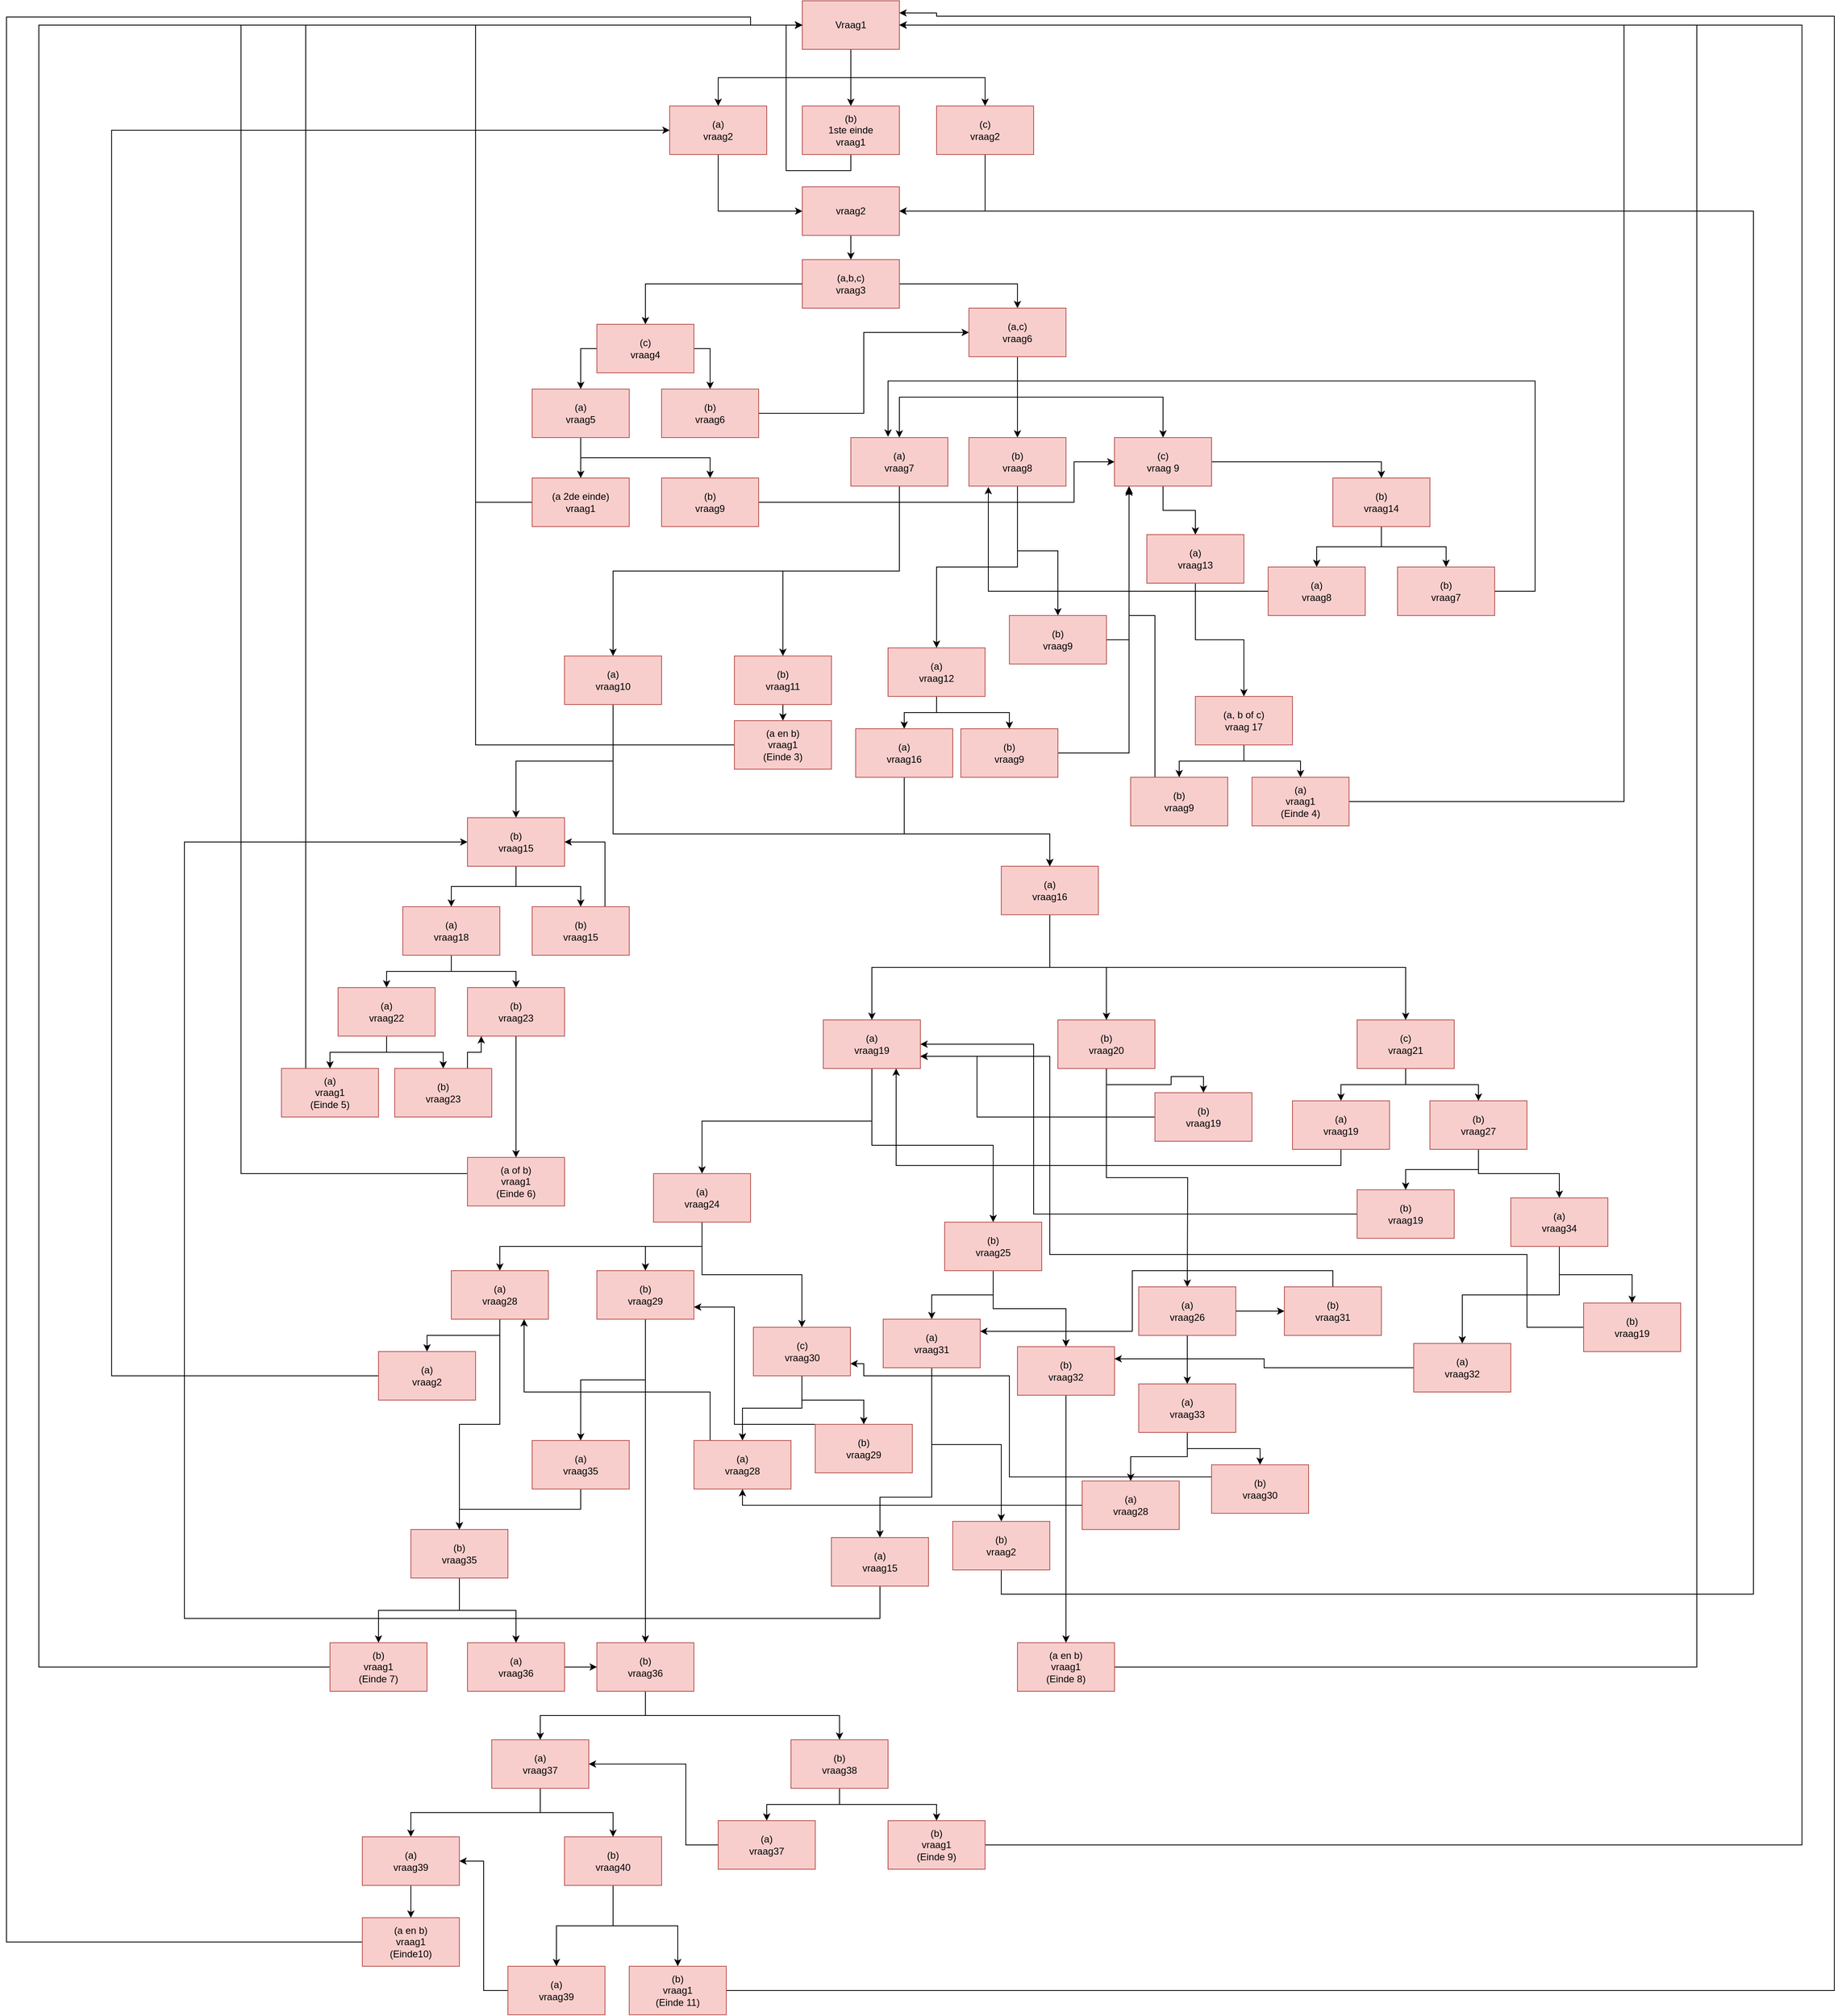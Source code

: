 <mxfile version="15.5.9" type="device"><diagram id="hW2nabbsKqLv3RFFedFK" name="Page-1"><mxGraphModel dx="4382" dy="1905" grid="1" gridSize="10" guides="1" tooltips="1" connect="1" arrows="1" fold="1" page="1" pageScale="1" pageWidth="827" pageHeight="1169" math="0" shadow="0"><root><mxCell id="0"/><mxCell id="1" parent="0"/><mxCell id="_A3axeBhhjPOQWBT-1zz-4" style="edgeStyle=orthogonalEdgeStyle;rounded=0;orthogonalLoop=1;jettySize=auto;html=1;exitX=0.5;exitY=1;exitDx=0;exitDy=0;" parent="1" source="Xwv1Ve2RtPrnVZvBLsNd-1" target="_A3axeBhhjPOQWBT-1zz-1" edge="1"><mxGeometry relative="1" as="geometry"><mxPoint x="390" y="80" as="sourcePoint"/></mxGeometry></mxCell><mxCell id="_A3axeBhhjPOQWBT-1zz-5" style="edgeStyle=orthogonalEdgeStyle;rounded=0;orthogonalLoop=1;jettySize=auto;html=1;exitX=0.5;exitY=1;exitDx=0;exitDy=0;" parent="1" source="Xwv1Ve2RtPrnVZvBLsNd-1" target="_A3axeBhhjPOQWBT-1zz-3" edge="1"><mxGeometry relative="1" as="geometry"/></mxCell><mxCell id="_A3axeBhhjPOQWBT-1zz-6" style="edgeStyle=orthogonalEdgeStyle;rounded=0;orthogonalLoop=1;jettySize=auto;html=1;exitX=0.5;exitY=1;exitDx=0;exitDy=0;entryX=0.5;entryY=0;entryDx=0;entryDy=0;" parent="1" source="Xwv1Ve2RtPrnVZvBLsNd-1" target="_A3axeBhhjPOQWBT-1zz-2" edge="1"><mxGeometry relative="1" as="geometry"/></mxCell><mxCell id="Xwv1Ve2RtPrnVZvBLsNd-1" value="Vraag1" style="rounded=0;whiteSpace=wrap;html=1;fontFamily=Helvetica;fontStyle=0;fillColor=#f8cecc;strokeColor=#b85450;" parent="1" vertex="1"><mxGeometry x="354" width="120" height="60" as="geometry"/></mxCell><mxCell id="_A3axeBhhjPOQWBT-1zz-7" style="edgeStyle=orthogonalEdgeStyle;rounded=0;orthogonalLoop=1;jettySize=auto;html=1;exitX=0.5;exitY=1;exitDx=0;exitDy=0;entryX=0;entryY=0.5;entryDx=0;entryDy=0;" parent="1" source="_A3axeBhhjPOQWBT-1zz-1" target="Xwv1Ve2RtPrnVZvBLsNd-1" edge="1"><mxGeometry relative="1" as="geometry"/></mxCell><mxCell id="_A3axeBhhjPOQWBT-1zz-1" value="(b)&lt;br&gt;1ste einde&lt;br&gt;vraag1" style="rounded=0;whiteSpace=wrap;html=1;fillColor=#f8cecc;strokeColor=#b85450;" parent="1" vertex="1"><mxGeometry x="354" y="130" width="120" height="60" as="geometry"/></mxCell><mxCell id="_A3axeBhhjPOQWBT-1zz-10" style="edgeStyle=orthogonalEdgeStyle;rounded=0;orthogonalLoop=1;jettySize=auto;html=1;exitX=0.5;exitY=1;exitDx=0;exitDy=0;entryX=1;entryY=0.5;entryDx=0;entryDy=0;" parent="1" source="_A3axeBhhjPOQWBT-1zz-2" target="_A3axeBhhjPOQWBT-1zz-8" edge="1"><mxGeometry relative="1" as="geometry"/></mxCell><mxCell id="_A3axeBhhjPOQWBT-1zz-2" value="(c)&lt;br&gt;vraag2" style="rounded=0;whiteSpace=wrap;html=1;fillColor=#f8cecc;strokeColor=#b85450;" parent="1" vertex="1"><mxGeometry x="520" y="130" width="120" height="60" as="geometry"/></mxCell><mxCell id="_A3axeBhhjPOQWBT-1zz-9" style="edgeStyle=orthogonalEdgeStyle;rounded=0;orthogonalLoop=1;jettySize=auto;html=1;exitX=0.5;exitY=1;exitDx=0;exitDy=0;entryX=0;entryY=0.5;entryDx=0;entryDy=0;" parent="1" source="_A3axeBhhjPOQWBT-1zz-3" target="_A3axeBhhjPOQWBT-1zz-8" edge="1"><mxGeometry relative="1" as="geometry"/></mxCell><mxCell id="_A3axeBhhjPOQWBT-1zz-3" value="(a)&lt;br&gt;vraag2" style="rounded=0;whiteSpace=wrap;html=1;fillColor=#f8cecc;strokeColor=#b85450;" parent="1" vertex="1"><mxGeometry x="190" y="130" width="120" height="60" as="geometry"/></mxCell><mxCell id="_A3axeBhhjPOQWBT-1zz-12" style="edgeStyle=orthogonalEdgeStyle;rounded=0;orthogonalLoop=1;jettySize=auto;html=1;exitX=0.5;exitY=1;exitDx=0;exitDy=0;entryX=0.5;entryY=0;entryDx=0;entryDy=0;" parent="1" source="_A3axeBhhjPOQWBT-1zz-8" target="_A3axeBhhjPOQWBT-1zz-11" edge="1"><mxGeometry relative="1" as="geometry"/></mxCell><mxCell id="_A3axeBhhjPOQWBT-1zz-8" value="vraag2" style="rounded=0;whiteSpace=wrap;html=1;fillColor=#f8cecc;strokeColor=#b85450;" parent="1" vertex="1"><mxGeometry x="354" y="230" width="120" height="60" as="geometry"/></mxCell><mxCell id="_A3axeBhhjPOQWBT-1zz-28" style="edgeStyle=orthogonalEdgeStyle;rounded=0;orthogonalLoop=1;jettySize=auto;html=1;exitX=0;exitY=0.5;exitDx=0;exitDy=0;entryX=0.5;entryY=0;entryDx=0;entryDy=0;" parent="1" source="_A3axeBhhjPOQWBT-1zz-11" target="_A3axeBhhjPOQWBT-1zz-16" edge="1"><mxGeometry relative="1" as="geometry"><mxPoint x="160" y="430" as="targetPoint"/></mxGeometry></mxCell><mxCell id="_A3axeBhhjPOQWBT-1zz-32" style="edgeStyle=orthogonalEdgeStyle;rounded=0;orthogonalLoop=1;jettySize=auto;html=1;exitX=1;exitY=0.5;exitDx=0;exitDy=0;entryX=0.5;entryY=0;entryDx=0;entryDy=0;" parent="1" source="_A3axeBhhjPOQWBT-1zz-11" target="_A3axeBhhjPOQWBT-1zz-31" edge="1"><mxGeometry relative="1" as="geometry"/></mxCell><mxCell id="_A3axeBhhjPOQWBT-1zz-11" value="(a,b,c)&lt;br&gt;vraag3" style="rounded=0;whiteSpace=wrap;html=1;fillColor=#f8cecc;strokeColor=#b85450;" parent="1" vertex="1"><mxGeometry x="354" y="320" width="120" height="60" as="geometry"/></mxCell><mxCell id="_A3axeBhhjPOQWBT-1zz-21" style="edgeStyle=orthogonalEdgeStyle;rounded=0;orthogonalLoop=1;jettySize=auto;html=1;exitX=1;exitY=0.5;exitDx=0;exitDy=0;entryX=0.5;entryY=0;entryDx=0;entryDy=0;" parent="1" source="_A3axeBhhjPOQWBT-1zz-16" target="_A3axeBhhjPOQWBT-1zz-19" edge="1"><mxGeometry relative="1" as="geometry"/></mxCell><mxCell id="_A3axeBhhjPOQWBT-1zz-22" style="edgeStyle=orthogonalEdgeStyle;rounded=0;orthogonalLoop=1;jettySize=auto;html=1;exitX=0;exitY=0.5;exitDx=0;exitDy=0;entryX=0.5;entryY=0;entryDx=0;entryDy=0;" parent="1" source="_A3axeBhhjPOQWBT-1zz-16" target="_A3axeBhhjPOQWBT-1zz-20" edge="1"><mxGeometry relative="1" as="geometry"/></mxCell><mxCell id="_A3axeBhhjPOQWBT-1zz-16" value="(c)&lt;br&gt;vraag4" style="rounded=0;whiteSpace=wrap;html=1;fillColor=#f8cecc;strokeColor=#b85450;" parent="1" vertex="1"><mxGeometry x="100" y="400" width="120" height="60" as="geometry"/></mxCell><mxCell id="_A3axeBhhjPOQWBT-1zz-33" style="edgeStyle=orthogonalEdgeStyle;rounded=0;orthogonalLoop=1;jettySize=auto;html=1;exitX=1;exitY=0.5;exitDx=0;exitDy=0;entryX=0;entryY=0.5;entryDx=0;entryDy=0;" parent="1" source="_A3axeBhhjPOQWBT-1zz-19" target="_A3axeBhhjPOQWBT-1zz-31" edge="1"><mxGeometry relative="1" as="geometry"/></mxCell><mxCell id="_A3axeBhhjPOQWBT-1zz-19" value="(b)&lt;br&gt;vraag6" style="rounded=0;whiteSpace=wrap;html=1;fillColor=#f8cecc;strokeColor=#b85450;" parent="1" vertex="1"><mxGeometry x="180" y="480" width="120" height="60" as="geometry"/></mxCell><mxCell id="_A3axeBhhjPOQWBT-1zz-26" style="edgeStyle=orthogonalEdgeStyle;rounded=0;orthogonalLoop=1;jettySize=auto;html=1;exitX=0.5;exitY=1;exitDx=0;exitDy=0;entryX=0.5;entryY=0;entryDx=0;entryDy=0;" parent="1" source="_A3axeBhhjPOQWBT-1zz-20" target="_A3axeBhhjPOQWBT-1zz-25" edge="1"><mxGeometry relative="1" as="geometry"/></mxCell><mxCell id="_A3axeBhhjPOQWBT-1zz-27" style="edgeStyle=orthogonalEdgeStyle;rounded=0;orthogonalLoop=1;jettySize=auto;html=1;exitX=0.5;exitY=1;exitDx=0;exitDy=0;entryX=0.5;entryY=0;entryDx=0;entryDy=0;" parent="1" source="_A3axeBhhjPOQWBT-1zz-20" target="_A3axeBhhjPOQWBT-1zz-24" edge="1"><mxGeometry relative="1" as="geometry"/></mxCell><mxCell id="_A3axeBhhjPOQWBT-1zz-20" value="(a)&lt;br&gt;vraag5" style="rounded=0;whiteSpace=wrap;html=1;fillColor=#f8cecc;strokeColor=#b85450;" parent="1" vertex="1"><mxGeometry x="20" y="480" width="120" height="60" as="geometry"/></mxCell><mxCell id="_A3axeBhhjPOQWBT-1zz-40" style="edgeStyle=orthogonalEdgeStyle;rounded=0;orthogonalLoop=1;jettySize=auto;html=1;exitX=1;exitY=0.5;exitDx=0;exitDy=0;entryX=0;entryY=0.5;entryDx=0;entryDy=0;" parent="1" source="_A3axeBhhjPOQWBT-1zz-24" target="_A3axeBhhjPOQWBT-1zz-34" edge="1"><mxGeometry relative="1" as="geometry"><mxPoint x="690" y="570" as="targetPoint"/><Array as="points"><mxPoint x="690" y="620"/><mxPoint x="690" y="570"/></Array></mxGeometry></mxCell><mxCell id="_A3axeBhhjPOQWBT-1zz-24" value="(b)&lt;br&gt;vraag9" style="rounded=0;whiteSpace=wrap;html=1;fillColor=#f8cecc;strokeColor=#b85450;" parent="1" vertex="1"><mxGeometry x="180" y="590" width="120" height="60" as="geometry"/></mxCell><mxCell id="PgqMrL-Tu_fUXyR0ZWbq-43" style="edgeStyle=orthogonalEdgeStyle;rounded=0;orthogonalLoop=1;jettySize=auto;html=1;exitX=0;exitY=0.5;exitDx=0;exitDy=0;entryX=0;entryY=0.5;entryDx=0;entryDy=0;" parent="1" source="_A3axeBhhjPOQWBT-1zz-25" target="Xwv1Ve2RtPrnVZvBLsNd-1" edge="1"><mxGeometry relative="1" as="geometry"><mxPoint x="-40" y="26" as="targetPoint"/><Array as="points"><mxPoint x="-50" y="620"/><mxPoint x="-50" y="30"/></Array></mxGeometry></mxCell><mxCell id="_A3axeBhhjPOQWBT-1zz-25" value="(a 2de einde)&lt;br&gt;vraag1" style="rounded=0;whiteSpace=wrap;html=1;fillColor=#f8cecc;strokeColor=#b85450;" parent="1" vertex="1"><mxGeometry x="20" y="590" width="120" height="60" as="geometry"/></mxCell><mxCell id="_A3axeBhhjPOQWBT-1zz-37" style="edgeStyle=orthogonalEdgeStyle;rounded=0;orthogonalLoop=1;jettySize=auto;html=1;exitX=0.5;exitY=1;exitDx=0;exitDy=0;entryX=0.5;entryY=0;entryDx=0;entryDy=0;" parent="1" source="_A3axeBhhjPOQWBT-1zz-31" target="_A3axeBhhjPOQWBT-1zz-36" edge="1"><mxGeometry relative="1" as="geometry"/></mxCell><mxCell id="_A3axeBhhjPOQWBT-1zz-38" style="edgeStyle=orthogonalEdgeStyle;rounded=0;orthogonalLoop=1;jettySize=auto;html=1;exitX=0.5;exitY=1;exitDx=0;exitDy=0;" parent="1" source="_A3axeBhhjPOQWBT-1zz-31" target="_A3axeBhhjPOQWBT-1zz-35" edge="1"><mxGeometry relative="1" as="geometry"/></mxCell><mxCell id="_A3axeBhhjPOQWBT-1zz-39" style="edgeStyle=orthogonalEdgeStyle;rounded=0;orthogonalLoop=1;jettySize=auto;html=1;exitX=0.5;exitY=1;exitDx=0;exitDy=0;" parent="1" source="_A3axeBhhjPOQWBT-1zz-31" target="_A3axeBhhjPOQWBT-1zz-34" edge="1"><mxGeometry relative="1" as="geometry"/></mxCell><mxCell id="_A3axeBhhjPOQWBT-1zz-31" value="(a,c)&lt;br&gt;vraag6" style="rounded=0;whiteSpace=wrap;html=1;fillColor=#f8cecc;strokeColor=#b85450;" parent="1" vertex="1"><mxGeometry x="560" y="380" width="120" height="60" as="geometry"/></mxCell><mxCell id="X4VspX_YDlIZ8xebYoYv-7" style="edgeStyle=orthogonalEdgeStyle;rounded=0;orthogonalLoop=1;jettySize=auto;html=1;exitX=1;exitY=0.5;exitDx=0;exitDy=0;entryX=0.5;entryY=0;entryDx=0;entryDy=0;" parent="1" source="_A3axeBhhjPOQWBT-1zz-34" target="X4VspX_YDlIZ8xebYoYv-5" edge="1"><mxGeometry relative="1" as="geometry"/></mxCell><mxCell id="X4VspX_YDlIZ8xebYoYv-9" style="edgeStyle=orthogonalEdgeStyle;rounded=0;orthogonalLoop=1;jettySize=auto;html=1;exitX=0.5;exitY=1;exitDx=0;exitDy=0;entryX=0.5;entryY=0;entryDx=0;entryDy=0;" parent="1" source="_A3axeBhhjPOQWBT-1zz-34" target="X4VspX_YDlIZ8xebYoYv-6" edge="1"><mxGeometry relative="1" as="geometry"/></mxCell><mxCell id="_A3axeBhhjPOQWBT-1zz-34" value="(c)&lt;br&gt;vraag 9" style="rounded=0;whiteSpace=wrap;html=1;fillColor=#f8cecc;strokeColor=#b85450;" parent="1" vertex="1"><mxGeometry x="740" y="540" width="120" height="60" as="geometry"/></mxCell><mxCell id="7arHQbIzbUEWhflUzoXl-8" style="edgeStyle=orthogonalEdgeStyle;rounded=0;orthogonalLoop=1;jettySize=auto;html=1;exitX=0.5;exitY=1;exitDx=0;exitDy=0;entryX=0.5;entryY=0;entryDx=0;entryDy=0;" parent="1" source="_A3axeBhhjPOQWBT-1zz-35" target="7arHQbIzbUEWhflUzoXl-7" edge="1"><mxGeometry relative="1" as="geometry"/></mxCell><mxCell id="7arHQbIzbUEWhflUzoXl-9" style="edgeStyle=orthogonalEdgeStyle;rounded=0;orthogonalLoop=1;jettySize=auto;html=1;exitX=0.5;exitY=1;exitDx=0;exitDy=0;" parent="1" source="_A3axeBhhjPOQWBT-1zz-35" target="7arHQbIzbUEWhflUzoXl-6" edge="1"><mxGeometry relative="1" as="geometry"/></mxCell><mxCell id="_A3axeBhhjPOQWBT-1zz-35" value="(b)&lt;br&gt;vraag8" style="rounded=0;whiteSpace=wrap;html=1;fillColor=#f8cecc;strokeColor=#b85450;" parent="1" vertex="1"><mxGeometry x="560" y="540" width="120" height="60" as="geometry"/></mxCell><mxCell id="X4VspX_YDlIZ8xebYoYv-3" style="edgeStyle=orthogonalEdgeStyle;rounded=0;orthogonalLoop=1;jettySize=auto;html=1;exitX=0.5;exitY=1;exitDx=0;exitDy=0;entryX=0.5;entryY=0;entryDx=0;entryDy=0;" parent="1" source="_A3axeBhhjPOQWBT-1zz-36" target="X4VspX_YDlIZ8xebYoYv-2" edge="1"><mxGeometry relative="1" as="geometry"/></mxCell><mxCell id="X4VspX_YDlIZ8xebYoYv-4" style="edgeStyle=orthogonalEdgeStyle;rounded=0;orthogonalLoop=1;jettySize=auto;html=1;exitX=0.5;exitY=1;exitDx=0;exitDy=0;entryX=0.5;entryY=0;entryDx=0;entryDy=0;" parent="1" source="_A3axeBhhjPOQWBT-1zz-36" target="X4VspX_YDlIZ8xebYoYv-1" edge="1"><mxGeometry relative="1" as="geometry"/></mxCell><mxCell id="_A3axeBhhjPOQWBT-1zz-36" value="(a)&lt;br&gt;vraag7" style="rounded=0;whiteSpace=wrap;html=1;fillColor=#f8cecc;strokeColor=#b85450;" parent="1" vertex="1"><mxGeometry x="414" y="540" width="120" height="60" as="geometry"/></mxCell><mxCell id="PgqMrL-Tu_fUXyR0ZWbq-36" style="edgeStyle=orthogonalEdgeStyle;rounded=0;orthogonalLoop=1;jettySize=auto;html=1;exitX=1;exitY=0.5;exitDx=0;exitDy=0;entryX=0.15;entryY=1.05;entryDx=0;entryDy=0;entryPerimeter=0;" parent="1" source="7arHQbIzbUEWhflUzoXl-6" target="_A3axeBhhjPOQWBT-1zz-34" edge="1"><mxGeometry relative="1" as="geometry"/></mxCell><mxCell id="7arHQbIzbUEWhflUzoXl-6" value="(b)&lt;br&gt;vraag9" style="rounded=0;whiteSpace=wrap;html=1;fillColor=#f8cecc;strokeColor=#b85450;" parent="1" vertex="1"><mxGeometry x="610" y="760" width="120" height="60" as="geometry"/></mxCell><mxCell id="PgqMrL-Tu_fUXyR0ZWbq-8" style="edgeStyle=orthogonalEdgeStyle;rounded=0;orthogonalLoop=1;jettySize=auto;html=1;exitX=0.5;exitY=1;exitDx=0;exitDy=0;entryX=0.5;entryY=0;entryDx=0;entryDy=0;" parent="1" source="7arHQbIzbUEWhflUzoXl-7" target="PgqMrL-Tu_fUXyR0ZWbq-6" edge="1"><mxGeometry relative="1" as="geometry"/></mxCell><mxCell id="PgqMrL-Tu_fUXyR0ZWbq-9" style="edgeStyle=orthogonalEdgeStyle;rounded=0;orthogonalLoop=1;jettySize=auto;html=1;exitX=0.5;exitY=1;exitDx=0;exitDy=0;entryX=0.5;entryY=0;entryDx=0;entryDy=0;" parent="1" source="7arHQbIzbUEWhflUzoXl-7" target="PgqMrL-Tu_fUXyR0ZWbq-7" edge="1"><mxGeometry relative="1" as="geometry"/></mxCell><mxCell id="7arHQbIzbUEWhflUzoXl-7" value="(a)&lt;br&gt;vraag12" style="rounded=0;whiteSpace=wrap;html=1;fillColor=#f8cecc;strokeColor=#b85450;" parent="1" vertex="1"><mxGeometry x="460" y="800" width="120" height="60" as="geometry"/></mxCell><mxCell id="X4VspX_YDlIZ8xebYoYv-14" style="edgeStyle=orthogonalEdgeStyle;rounded=0;orthogonalLoop=1;jettySize=auto;html=1;exitX=0.5;exitY=1;exitDx=0;exitDy=0;entryX=0.5;entryY=0;entryDx=0;entryDy=0;" parent="1" source="X4VspX_YDlIZ8xebYoYv-1" target="X4VspX_YDlIZ8xebYoYv-12" edge="1"><mxGeometry relative="1" as="geometry"/></mxCell><mxCell id="X4VspX_YDlIZ8xebYoYv-15" style="edgeStyle=orthogonalEdgeStyle;rounded=0;orthogonalLoop=1;jettySize=auto;html=1;exitX=0.5;exitY=1;exitDx=0;exitDy=0;entryX=0.5;entryY=0;entryDx=0;entryDy=0;" parent="1" source="X4VspX_YDlIZ8xebYoYv-1" target="X4VspX_YDlIZ8xebYoYv-13" edge="1"><mxGeometry relative="1" as="geometry"><Array as="points"><mxPoint x="120" y="1030"/><mxPoint x="660" y="1030"/></Array></mxGeometry></mxCell><mxCell id="X4VspX_YDlIZ8xebYoYv-1" value="(a)&lt;br&gt;vraag10" style="rounded=0;whiteSpace=wrap;html=1;fillColor=#f8cecc;strokeColor=#b85450;" parent="1" vertex="1"><mxGeometry x="60" y="810" width="120" height="60" as="geometry"/></mxCell><mxCell id="PgqMrL-Tu_fUXyR0ZWbq-2" style="edgeStyle=orthogonalEdgeStyle;rounded=0;orthogonalLoop=1;jettySize=auto;html=1;exitX=0.5;exitY=1;exitDx=0;exitDy=0;entryX=0.5;entryY=0;entryDx=0;entryDy=0;" parent="1" source="X4VspX_YDlIZ8xebYoYv-2" target="PgqMrL-Tu_fUXyR0ZWbq-1" edge="1"><mxGeometry relative="1" as="geometry"/></mxCell><mxCell id="X4VspX_YDlIZ8xebYoYv-2" value="(b)&lt;br&gt;vraag11" style="rounded=0;whiteSpace=wrap;html=1;fillColor=#f8cecc;strokeColor=#b85450;" parent="1" vertex="1"><mxGeometry x="270" y="810" width="120" height="60" as="geometry"/></mxCell><mxCell id="PgqMrL-Tu_fUXyR0ZWbq-20" style="edgeStyle=orthogonalEdgeStyle;rounded=0;orthogonalLoop=1;jettySize=auto;html=1;exitX=0.5;exitY=1;exitDx=0;exitDy=0;entryX=0.5;entryY=0;entryDx=0;entryDy=0;" parent="1" source="X4VspX_YDlIZ8xebYoYv-5" target="PgqMrL-Tu_fUXyR0ZWbq-18" edge="1"><mxGeometry relative="1" as="geometry"/></mxCell><mxCell id="PgqMrL-Tu_fUXyR0ZWbq-21" style="edgeStyle=orthogonalEdgeStyle;rounded=0;orthogonalLoop=1;jettySize=auto;html=1;exitX=0.5;exitY=1;exitDx=0;exitDy=0;" parent="1" source="X4VspX_YDlIZ8xebYoYv-5" target="PgqMrL-Tu_fUXyR0ZWbq-19" edge="1"><mxGeometry relative="1" as="geometry"/></mxCell><mxCell id="X4VspX_YDlIZ8xebYoYv-5" value="(b)&lt;br&gt;vraag14" style="rounded=0;whiteSpace=wrap;html=1;fillColor=#f8cecc;strokeColor=#b85450;" parent="1" vertex="1"><mxGeometry x="1010" y="590" width="120" height="60" as="geometry"/></mxCell><mxCell id="PgqMrL-Tu_fUXyR0ZWbq-14" style="edgeStyle=orthogonalEdgeStyle;rounded=0;orthogonalLoop=1;jettySize=auto;html=1;exitX=0.5;exitY=1;exitDx=0;exitDy=0;entryX=0.5;entryY=0;entryDx=0;entryDy=0;" parent="1" source="X4VspX_YDlIZ8xebYoYv-6" target="PgqMrL-Tu_fUXyR0ZWbq-13" edge="1"><mxGeometry relative="1" as="geometry"/></mxCell><mxCell id="X4VspX_YDlIZ8xebYoYv-6" value="(a)&lt;br&gt;vraag13" style="rounded=0;whiteSpace=wrap;html=1;fillColor=#f8cecc;strokeColor=#b85450;" parent="1" vertex="1"><mxGeometry x="780" y="660" width="120" height="60" as="geometry"/></mxCell><mxCell id="PgqMrL-Tu_fUXyR0ZWbq-26" style="edgeStyle=orthogonalEdgeStyle;rounded=0;orthogonalLoop=1;jettySize=auto;html=1;exitX=0.5;exitY=1;exitDx=0;exitDy=0;entryX=0.5;entryY=0;entryDx=0;entryDy=0;" parent="1" source="X4VspX_YDlIZ8xebYoYv-12" target="PgqMrL-Tu_fUXyR0ZWbq-25" edge="1"><mxGeometry relative="1" as="geometry"/></mxCell><mxCell id="PgqMrL-Tu_fUXyR0ZWbq-28" style="edgeStyle=orthogonalEdgeStyle;rounded=0;orthogonalLoop=1;jettySize=auto;html=1;exitX=0.5;exitY=1;exitDx=0;exitDy=0;entryX=0.5;entryY=0;entryDx=0;entryDy=0;" parent="1" source="X4VspX_YDlIZ8xebYoYv-12" target="PgqMrL-Tu_fUXyR0ZWbq-27" edge="1"><mxGeometry relative="1" as="geometry"/></mxCell><mxCell id="X4VspX_YDlIZ8xebYoYv-12" value="(b)&lt;br&gt;vraag15" style="rounded=0;whiteSpace=wrap;html=1;fillColor=#f8cecc;strokeColor=#b85450;" parent="1" vertex="1"><mxGeometry x="-60" y="1010" width="120" height="60" as="geometry"/></mxCell><mxCell id="PgqMrL-Tu_fUXyR0ZWbq-32" style="edgeStyle=orthogonalEdgeStyle;rounded=0;orthogonalLoop=1;jettySize=auto;html=1;exitX=0.5;exitY=1;exitDx=0;exitDy=0;entryX=0.5;entryY=0;entryDx=0;entryDy=0;" parent="1" source="X4VspX_YDlIZ8xebYoYv-13" target="PgqMrL-Tu_fUXyR0ZWbq-30" edge="1"><mxGeometry relative="1" as="geometry"/></mxCell><mxCell id="PgqMrL-Tu_fUXyR0ZWbq-33" style="edgeStyle=orthogonalEdgeStyle;rounded=0;orthogonalLoop=1;jettySize=auto;html=1;exitX=0.5;exitY=1;exitDx=0;exitDy=0;entryX=0.5;entryY=0;entryDx=0;entryDy=0;" parent="1" source="X4VspX_YDlIZ8xebYoYv-13" target="PgqMrL-Tu_fUXyR0ZWbq-31" edge="1"><mxGeometry relative="1" as="geometry"/></mxCell><mxCell id="PgqMrL-Tu_fUXyR0ZWbq-35" style="edgeStyle=orthogonalEdgeStyle;rounded=0;orthogonalLoop=1;jettySize=auto;html=1;exitX=0.5;exitY=1;exitDx=0;exitDy=0;" parent="1" source="X4VspX_YDlIZ8xebYoYv-13" target="PgqMrL-Tu_fUXyR0ZWbq-34" edge="1"><mxGeometry relative="1" as="geometry"/></mxCell><mxCell id="X4VspX_YDlIZ8xebYoYv-13" value="(a)&lt;br&gt;vraag16" style="rounded=0;whiteSpace=wrap;html=1;fillColor=#f8cecc;strokeColor=#b85450;" parent="1" vertex="1"><mxGeometry x="600" y="1070" width="120" height="60" as="geometry"/></mxCell><mxCell id="PgqMrL-Tu_fUXyR0ZWbq-45" style="edgeStyle=orthogonalEdgeStyle;rounded=0;orthogonalLoop=1;jettySize=auto;html=1;exitX=0;exitY=0.5;exitDx=0;exitDy=0;entryX=0;entryY=0.5;entryDx=0;entryDy=0;" parent="1" source="PgqMrL-Tu_fUXyR0ZWbq-1" target="Xwv1Ve2RtPrnVZvBLsNd-1" edge="1"><mxGeometry relative="1" as="geometry"><mxPoint x="-40" y="30" as="targetPoint"/><Array as="points"><mxPoint x="-50" y="920"/><mxPoint x="-50" y="30"/></Array></mxGeometry></mxCell><mxCell id="PgqMrL-Tu_fUXyR0ZWbq-1" value="(a en b)&lt;br&gt;vraag1&lt;br&gt;(Einde 3)" style="rounded=0;whiteSpace=wrap;html=1;fillColor=#f8cecc;strokeColor=#b85450;" parent="1" vertex="1"><mxGeometry x="270" y="890" width="120" height="60" as="geometry"/></mxCell><mxCell id="PgqMrL-Tu_fUXyR0ZWbq-10" style="edgeStyle=orthogonalEdgeStyle;rounded=0;orthogonalLoop=1;jettySize=auto;html=1;exitX=0.5;exitY=1;exitDx=0;exitDy=0;entryX=0.5;entryY=0;entryDx=0;entryDy=0;" parent="1" source="PgqMrL-Tu_fUXyR0ZWbq-6" target="X4VspX_YDlIZ8xebYoYv-13" edge="1"><mxGeometry relative="1" as="geometry"><Array as="points"><mxPoint x="480" y="1030"/><mxPoint x="660" y="1030"/></Array></mxGeometry></mxCell><mxCell id="PgqMrL-Tu_fUXyR0ZWbq-6" value="(a)&lt;br&gt;vraag16" style="rounded=0;whiteSpace=wrap;html=1;fillColor=#f8cecc;strokeColor=#b85450;" parent="1" vertex="1"><mxGeometry x="420" y="900" width="120" height="60" as="geometry"/></mxCell><mxCell id="PgqMrL-Tu_fUXyR0ZWbq-11" style="edgeStyle=orthogonalEdgeStyle;rounded=0;orthogonalLoop=1;jettySize=auto;html=1;exitX=1;exitY=0.5;exitDx=0;exitDy=0;" parent="1" source="PgqMrL-Tu_fUXyR0ZWbq-7" target="_A3axeBhhjPOQWBT-1zz-34" edge="1"><mxGeometry relative="1" as="geometry"><mxPoint x="758" y="610" as="targetPoint"/><Array as="points"><mxPoint x="758" y="930"/></Array></mxGeometry></mxCell><mxCell id="PgqMrL-Tu_fUXyR0ZWbq-7" value="(b)&lt;br&gt;vraag9" style="rounded=0;whiteSpace=wrap;html=1;fillColor=#f8cecc;strokeColor=#b85450;" parent="1" vertex="1"><mxGeometry x="550" y="900" width="120" height="60" as="geometry"/></mxCell><mxCell id="PgqMrL-Tu_fUXyR0ZWbq-39" style="edgeStyle=orthogonalEdgeStyle;rounded=0;orthogonalLoop=1;jettySize=auto;html=1;exitX=0.5;exitY=1;exitDx=0;exitDy=0;entryX=0.5;entryY=0;entryDx=0;entryDy=0;" parent="1" source="PgqMrL-Tu_fUXyR0ZWbq-13" target="PgqMrL-Tu_fUXyR0ZWbq-38" edge="1"><mxGeometry relative="1" as="geometry"/></mxCell><mxCell id="PgqMrL-Tu_fUXyR0ZWbq-40" style="edgeStyle=orthogonalEdgeStyle;rounded=0;orthogonalLoop=1;jettySize=auto;html=1;exitX=0.5;exitY=1;exitDx=0;exitDy=0;entryX=0.5;entryY=0;entryDx=0;entryDy=0;" parent="1" source="PgqMrL-Tu_fUXyR0ZWbq-13" target="PgqMrL-Tu_fUXyR0ZWbq-37" edge="1"><mxGeometry relative="1" as="geometry"/></mxCell><mxCell id="PgqMrL-Tu_fUXyR0ZWbq-13" value="(a, b of c)&lt;br&gt;vraag 17" style="rounded=0;whiteSpace=wrap;html=1;fillColor=#f8cecc;strokeColor=#b85450;" parent="1" vertex="1"><mxGeometry x="840" y="860" width="120" height="60" as="geometry"/></mxCell><mxCell id="PgqMrL-Tu_fUXyR0ZWbq-22" style="edgeStyle=orthogonalEdgeStyle;rounded=0;orthogonalLoop=1;jettySize=auto;html=1;exitX=0;exitY=0.5;exitDx=0;exitDy=0;entryX=0.2;entryY=1.017;entryDx=0;entryDy=0;entryPerimeter=0;" parent="1" source="PgqMrL-Tu_fUXyR0ZWbq-18" target="_A3axeBhhjPOQWBT-1zz-35" edge="1"><mxGeometry relative="1" as="geometry"><mxPoint x="580" y="730" as="targetPoint"/></mxGeometry></mxCell><mxCell id="PgqMrL-Tu_fUXyR0ZWbq-18" value="(a)&lt;br&gt;vraag8" style="rounded=0;whiteSpace=wrap;html=1;fillColor=#f8cecc;strokeColor=#b85450;" parent="1" vertex="1"><mxGeometry x="930" y="700" width="120" height="60" as="geometry"/></mxCell><mxCell id="PgqMrL-Tu_fUXyR0ZWbq-24" style="edgeStyle=orthogonalEdgeStyle;rounded=0;orthogonalLoop=1;jettySize=auto;html=1;exitX=1;exitY=0.5;exitDx=0;exitDy=0;" parent="1" source="PgqMrL-Tu_fUXyR0ZWbq-19" edge="1"><mxGeometry relative="1" as="geometry"><mxPoint x="460" y="539" as="targetPoint"/><Array as="points"><mxPoint x="1260" y="730"/><mxPoint x="1260" y="470"/><mxPoint x="460" y="470"/><mxPoint x="460" y="539"/></Array></mxGeometry></mxCell><mxCell id="PgqMrL-Tu_fUXyR0ZWbq-19" value="(b)&lt;br&gt;vraag7" style="rounded=0;whiteSpace=wrap;html=1;fillColor=#f8cecc;strokeColor=#b85450;" parent="1" vertex="1"><mxGeometry x="1090" y="700" width="120" height="60" as="geometry"/></mxCell><mxCell id="PgqMrL-Tu_fUXyR0ZWbq-48" style="edgeStyle=orthogonalEdgeStyle;rounded=0;orthogonalLoop=1;jettySize=auto;html=1;exitX=0.5;exitY=1;exitDx=0;exitDy=0;entryX=0.5;entryY=0;entryDx=0;entryDy=0;" parent="1" source="PgqMrL-Tu_fUXyR0ZWbq-25" target="PgqMrL-Tu_fUXyR0ZWbq-46" edge="1"><mxGeometry relative="1" as="geometry"/></mxCell><mxCell id="PgqMrL-Tu_fUXyR0ZWbq-49" style="edgeStyle=orthogonalEdgeStyle;rounded=0;orthogonalLoop=1;jettySize=auto;html=1;exitX=0.5;exitY=1;exitDx=0;exitDy=0;entryX=0.5;entryY=0;entryDx=0;entryDy=0;" parent="1" source="PgqMrL-Tu_fUXyR0ZWbq-25" target="PgqMrL-Tu_fUXyR0ZWbq-47" edge="1"><mxGeometry relative="1" as="geometry"/></mxCell><mxCell id="PgqMrL-Tu_fUXyR0ZWbq-25" value="(a)&lt;br&gt;vraag18" style="rounded=0;whiteSpace=wrap;html=1;fillColor=#f8cecc;strokeColor=#b85450;" parent="1" vertex="1"><mxGeometry x="-140" y="1120" width="120" height="60" as="geometry"/></mxCell><mxCell id="PgqMrL-Tu_fUXyR0ZWbq-29" style="edgeStyle=orthogonalEdgeStyle;rounded=0;orthogonalLoop=1;jettySize=auto;html=1;exitX=0.75;exitY=0;exitDx=0;exitDy=0;entryX=1;entryY=0.5;entryDx=0;entryDy=0;" parent="1" source="PgqMrL-Tu_fUXyR0ZWbq-27" target="X4VspX_YDlIZ8xebYoYv-12" edge="1"><mxGeometry relative="1" as="geometry"/></mxCell><mxCell id="PgqMrL-Tu_fUXyR0ZWbq-27" value="(b)&lt;br&gt;vraag15" style="rounded=0;whiteSpace=wrap;html=1;fillColor=#f8cecc;strokeColor=#b85450;" parent="1" vertex="1"><mxGeometry x="20" y="1120" width="120" height="60" as="geometry"/></mxCell><mxCell id="PgqMrL-Tu_fUXyR0ZWbq-64" style="edgeStyle=orthogonalEdgeStyle;rounded=0;orthogonalLoop=1;jettySize=auto;html=1;exitX=0.5;exitY=1;exitDx=0;exitDy=0;entryX=0.5;entryY=0;entryDx=0;entryDy=0;" parent="1" source="PgqMrL-Tu_fUXyR0ZWbq-30" target="PgqMrL-Tu_fUXyR0ZWbq-62" edge="1"><mxGeometry relative="1" as="geometry"/></mxCell><mxCell id="PgqMrL-Tu_fUXyR0ZWbq-65" style="edgeStyle=orthogonalEdgeStyle;rounded=0;orthogonalLoop=1;jettySize=auto;html=1;exitX=0.5;exitY=1;exitDx=0;exitDy=0;entryX=0.5;entryY=0;entryDx=0;entryDy=0;" parent="1" source="PgqMrL-Tu_fUXyR0ZWbq-30" target="PgqMrL-Tu_fUXyR0ZWbq-63" edge="1"><mxGeometry relative="1" as="geometry"/></mxCell><mxCell id="PgqMrL-Tu_fUXyR0ZWbq-30" value="(a)&lt;br&gt;vraag19" style="rounded=0;whiteSpace=wrap;html=1;fillColor=#f8cecc;strokeColor=#b85450;" parent="1" vertex="1"><mxGeometry x="380" y="1260" width="120" height="60" as="geometry"/></mxCell><mxCell id="PgqMrL-Tu_fUXyR0ZWbq-69" style="edgeStyle=orthogonalEdgeStyle;rounded=0;orthogonalLoop=1;jettySize=auto;html=1;exitX=0.5;exitY=1;exitDx=0;exitDy=0;" parent="1" source="PgqMrL-Tu_fUXyR0ZWbq-31" edge="1"><mxGeometry relative="1" as="geometry"><mxPoint x="830" y="1590" as="targetPoint"/></mxGeometry></mxCell><mxCell id="PgqMrL-Tu_fUXyR0ZWbq-73" style="edgeStyle=orthogonalEdgeStyle;rounded=0;orthogonalLoop=1;jettySize=auto;html=1;exitX=0.5;exitY=1;exitDx=0;exitDy=0;entryX=0.5;entryY=0;entryDx=0;entryDy=0;" parent="1" source="PgqMrL-Tu_fUXyR0ZWbq-31" target="PgqMrL-Tu_fUXyR0ZWbq-72" edge="1"><mxGeometry relative="1" as="geometry"/></mxCell><mxCell id="PgqMrL-Tu_fUXyR0ZWbq-31" value="(b)&lt;br&gt;vraag20" style="rounded=0;whiteSpace=wrap;html=1;fillColor=#f8cecc;strokeColor=#b85450;" parent="1" vertex="1"><mxGeometry x="670" y="1260" width="120" height="60" as="geometry"/></mxCell><mxCell id="PgqMrL-Tu_fUXyR0ZWbq-78" style="edgeStyle=orthogonalEdgeStyle;rounded=0;orthogonalLoop=1;jettySize=auto;html=1;exitX=0.5;exitY=1;exitDx=0;exitDy=0;" parent="1" source="PgqMrL-Tu_fUXyR0ZWbq-34" target="PgqMrL-Tu_fUXyR0ZWbq-77" edge="1"><mxGeometry relative="1" as="geometry"/></mxCell><mxCell id="PgqMrL-Tu_fUXyR0ZWbq-79" style="edgeStyle=orthogonalEdgeStyle;rounded=0;orthogonalLoop=1;jettySize=auto;html=1;exitX=0.5;exitY=1;exitDx=0;exitDy=0;" parent="1" source="PgqMrL-Tu_fUXyR0ZWbq-34" target="PgqMrL-Tu_fUXyR0ZWbq-76" edge="1"><mxGeometry relative="1" as="geometry"/></mxCell><mxCell id="PgqMrL-Tu_fUXyR0ZWbq-34" value="(c)&lt;br&gt;vraag21" style="rounded=0;whiteSpace=wrap;html=1;fillColor=#f8cecc;strokeColor=#b85450;" parent="1" vertex="1"><mxGeometry x="1040" y="1260" width="120" height="60" as="geometry"/></mxCell><mxCell id="PgqMrL-Tu_fUXyR0ZWbq-42" style="edgeStyle=orthogonalEdgeStyle;rounded=0;orthogonalLoop=1;jettySize=auto;html=1;exitX=0.25;exitY=0;exitDx=0;exitDy=0;entryX=0.15;entryY=1.017;entryDx=0;entryDy=0;entryPerimeter=0;" parent="1" source="PgqMrL-Tu_fUXyR0ZWbq-37" target="_A3axeBhhjPOQWBT-1zz-34" edge="1"><mxGeometry relative="1" as="geometry"><Array as="points"><mxPoint x="790" y="760"/><mxPoint x="758" y="760"/></Array></mxGeometry></mxCell><mxCell id="PgqMrL-Tu_fUXyR0ZWbq-37" value="(b)&lt;br&gt;vraag9" style="rounded=0;whiteSpace=wrap;html=1;fillColor=#f8cecc;strokeColor=#b85450;" parent="1" vertex="1"><mxGeometry x="760" y="960" width="120" height="60" as="geometry"/></mxCell><mxCell id="PgqMrL-Tu_fUXyR0ZWbq-41" style="edgeStyle=orthogonalEdgeStyle;rounded=0;orthogonalLoop=1;jettySize=auto;html=1;exitX=1;exitY=0.5;exitDx=0;exitDy=0;entryX=1;entryY=0.5;entryDx=0;entryDy=0;" parent="1" source="PgqMrL-Tu_fUXyR0ZWbq-38" target="Xwv1Ve2RtPrnVZvBLsNd-1" edge="1"><mxGeometry relative="1" as="geometry"><mxPoint x="530" y="50" as="targetPoint"/><Array as="points"><mxPoint x="1370" y="990"/><mxPoint x="1370" y="30"/></Array></mxGeometry></mxCell><mxCell id="PgqMrL-Tu_fUXyR0ZWbq-38" value="(a)&lt;br&gt;vraag1&lt;br&gt;(Einde 4)" style="rounded=0;whiteSpace=wrap;html=1;fillColor=#f8cecc;strokeColor=#b85450;" parent="1" vertex="1"><mxGeometry x="910" y="960" width="120" height="60" as="geometry"/></mxCell><mxCell id="PgqMrL-Tu_fUXyR0ZWbq-60" style="edgeStyle=orthogonalEdgeStyle;rounded=0;orthogonalLoop=1;jettySize=auto;html=1;exitX=0.5;exitY=1;exitDx=0;exitDy=0;entryX=0.5;entryY=0;entryDx=0;entryDy=0;" parent="1" source="PgqMrL-Tu_fUXyR0ZWbq-46" target="PgqMrL-Tu_fUXyR0ZWbq-59" edge="1"><mxGeometry relative="1" as="geometry"/></mxCell><mxCell id="PgqMrL-Tu_fUXyR0ZWbq-46" value="(b)&lt;br&gt;vraag23" style="rounded=0;whiteSpace=wrap;html=1;fillColor=#f8cecc;strokeColor=#b85450;" parent="1" vertex="1"><mxGeometry x="-60" y="1220" width="120" height="60" as="geometry"/></mxCell><mxCell id="PgqMrL-Tu_fUXyR0ZWbq-52" style="edgeStyle=orthogonalEdgeStyle;rounded=0;orthogonalLoop=1;jettySize=auto;html=1;exitX=0.5;exitY=1;exitDx=0;exitDy=0;entryX=0.5;entryY=0;entryDx=0;entryDy=0;" parent="1" source="PgqMrL-Tu_fUXyR0ZWbq-47" target="PgqMrL-Tu_fUXyR0ZWbq-51" edge="1"><mxGeometry relative="1" as="geometry"/></mxCell><mxCell id="PgqMrL-Tu_fUXyR0ZWbq-54" style="edgeStyle=orthogonalEdgeStyle;rounded=0;orthogonalLoop=1;jettySize=auto;html=1;exitX=0.5;exitY=1;exitDx=0;exitDy=0;entryX=0.5;entryY=0;entryDx=0;entryDy=0;" parent="1" source="PgqMrL-Tu_fUXyR0ZWbq-47" target="PgqMrL-Tu_fUXyR0ZWbq-50" edge="1"><mxGeometry relative="1" as="geometry"/></mxCell><mxCell id="PgqMrL-Tu_fUXyR0ZWbq-47" value="(a)&lt;br&gt;vraag22" style="rounded=0;whiteSpace=wrap;html=1;fillColor=#f8cecc;strokeColor=#b85450;" parent="1" vertex="1"><mxGeometry x="-220" y="1220" width="120" height="60" as="geometry"/></mxCell><mxCell id="PgqMrL-Tu_fUXyR0ZWbq-57" style="edgeStyle=orthogonalEdgeStyle;rounded=0;orthogonalLoop=1;jettySize=auto;html=1;exitX=0.25;exitY=0;exitDx=0;exitDy=0;entryX=0;entryY=0.5;entryDx=0;entryDy=0;" parent="1" source="PgqMrL-Tu_fUXyR0ZWbq-50" target="Xwv1Ve2RtPrnVZvBLsNd-1" edge="1"><mxGeometry relative="1" as="geometry"><mxPoint x="-70" y="29" as="targetPoint"/><Array as="points"><mxPoint x="-260" y="30"/></Array></mxGeometry></mxCell><mxCell id="PgqMrL-Tu_fUXyR0ZWbq-50" value="(a)&lt;br&gt;vraag1&lt;br&gt;(Einde 5)" style="rounded=0;whiteSpace=wrap;html=1;fillColor=#f8cecc;strokeColor=#b85450;" parent="1" vertex="1"><mxGeometry x="-290" y="1320" width="120" height="60" as="geometry"/></mxCell><mxCell id="PgqMrL-Tu_fUXyR0ZWbq-55" style="edgeStyle=orthogonalEdgeStyle;rounded=0;orthogonalLoop=1;jettySize=auto;html=1;exitX=0.75;exitY=0;exitDx=0;exitDy=0;entryX=0.142;entryY=1;entryDx=0;entryDy=0;entryPerimeter=0;" parent="1" source="PgqMrL-Tu_fUXyR0ZWbq-51" target="PgqMrL-Tu_fUXyR0ZWbq-46" edge="1"><mxGeometry relative="1" as="geometry"/></mxCell><mxCell id="PgqMrL-Tu_fUXyR0ZWbq-51" value="(b)&lt;br&gt;vraag23" style="rounded=0;whiteSpace=wrap;html=1;fillColor=#f8cecc;strokeColor=#b85450;" parent="1" vertex="1"><mxGeometry x="-150" y="1320" width="120" height="60" as="geometry"/></mxCell><mxCell id="PgqMrL-Tu_fUXyR0ZWbq-61" style="edgeStyle=orthogonalEdgeStyle;rounded=0;orthogonalLoop=1;jettySize=auto;html=1;exitX=0;exitY=0.5;exitDx=0;exitDy=0;entryX=0;entryY=0.5;entryDx=0;entryDy=0;" parent="1" source="PgqMrL-Tu_fUXyR0ZWbq-59" target="Xwv1Ve2RtPrnVZvBLsNd-1" edge="1"><mxGeometry relative="1" as="geometry"><mxPoint x="-330" y="25" as="targetPoint"/><Array as="points"><mxPoint x="-340" y="1450"/><mxPoint x="-340" y="30"/></Array></mxGeometry></mxCell><mxCell id="PgqMrL-Tu_fUXyR0ZWbq-59" value="(a of b)&lt;br&gt;vraag1&lt;br&gt;(Einde 6)" style="rounded=0;whiteSpace=wrap;html=1;fillColor=#f8cecc;strokeColor=#b85450;" parent="1" vertex="1"><mxGeometry x="-60" y="1430" width="120" height="60" as="geometry"/></mxCell><mxCell id="GNNR2EZmgtTrbZdmVTzR-6" style="edgeStyle=orthogonalEdgeStyle;rounded=0;orthogonalLoop=1;jettySize=auto;html=1;exitX=0.5;exitY=1;exitDx=0;exitDy=0;entryX=0.5;entryY=0;entryDx=0;entryDy=0;" parent="1" source="PgqMrL-Tu_fUXyR0ZWbq-62" target="GNNR2EZmgtTrbZdmVTzR-1" edge="1"><mxGeometry relative="1" as="geometry"/></mxCell><mxCell id="GNNR2EZmgtTrbZdmVTzR-7" style="edgeStyle=orthogonalEdgeStyle;rounded=0;orthogonalLoop=1;jettySize=auto;html=1;exitX=0.5;exitY=1;exitDx=0;exitDy=0;entryX=0.5;entryY=0;entryDx=0;entryDy=0;" parent="1" source="PgqMrL-Tu_fUXyR0ZWbq-62" target="GNNR2EZmgtTrbZdmVTzR-2" edge="1"><mxGeometry relative="1" as="geometry"/></mxCell><mxCell id="GNNR2EZmgtTrbZdmVTzR-9" style="edgeStyle=orthogonalEdgeStyle;rounded=0;orthogonalLoop=1;jettySize=auto;html=1;exitX=0.5;exitY=1;exitDx=0;exitDy=0;entryX=0.5;entryY=0;entryDx=0;entryDy=0;" parent="1" source="PgqMrL-Tu_fUXyR0ZWbq-62" target="GNNR2EZmgtTrbZdmVTzR-8" edge="1"><mxGeometry relative="1" as="geometry"/></mxCell><mxCell id="PgqMrL-Tu_fUXyR0ZWbq-62" value="(a)&lt;br&gt;vraag24" style="rounded=0;whiteSpace=wrap;html=1;fillColor=#f8cecc;strokeColor=#b85450;" parent="1" vertex="1"><mxGeometry x="170" y="1450" width="120" height="60" as="geometry"/></mxCell><mxCell id="GNNR2EZmgtTrbZdmVTzR-4" style="edgeStyle=orthogonalEdgeStyle;rounded=0;orthogonalLoop=1;jettySize=auto;html=1;exitX=0.5;exitY=1;exitDx=0;exitDy=0;entryX=0.5;entryY=0;entryDx=0;entryDy=0;" parent="1" source="PgqMrL-Tu_fUXyR0ZWbq-63" target="PgqMrL-Tu_fUXyR0ZWbq-67" edge="1"><mxGeometry relative="1" as="geometry"/></mxCell><mxCell id="GNNR2EZmgtTrbZdmVTzR-5" style="edgeStyle=orthogonalEdgeStyle;rounded=0;orthogonalLoop=1;jettySize=auto;html=1;exitX=0.5;exitY=1;exitDx=0;exitDy=0;entryX=0.5;entryY=0;entryDx=0;entryDy=0;" parent="1" source="PgqMrL-Tu_fUXyR0ZWbq-63" target="PgqMrL-Tu_fUXyR0ZWbq-68" edge="1"><mxGeometry relative="1" as="geometry"/></mxCell><mxCell id="PgqMrL-Tu_fUXyR0ZWbq-63" value="(b)&lt;br&gt;vraag25" style="rounded=0;whiteSpace=wrap;html=1;fillColor=#f8cecc;strokeColor=#b85450;" parent="1" vertex="1"><mxGeometry x="530" y="1510" width="120" height="60" as="geometry"/></mxCell><mxCell id="XuU7qfgitiBJHfy3Ss3z-20" style="edgeStyle=orthogonalEdgeStyle;rounded=0;orthogonalLoop=1;jettySize=auto;html=1;exitX=0.5;exitY=1;exitDx=0;exitDy=0;entryX=0.5;entryY=0;entryDx=0;entryDy=0;" parent="1" source="PgqMrL-Tu_fUXyR0ZWbq-66" edge="1" target="XuU7qfgitiBJHfy3Ss3z-23"><mxGeometry relative="1" as="geometry"><mxPoint x="820" y="1724" as="targetPoint"/></mxGeometry></mxCell><mxCell id="YEflkk_qtDpdD3iLh-ea-47" style="edgeStyle=orthogonalEdgeStyle;rounded=0;orthogonalLoop=1;jettySize=auto;html=1;exitX=1;exitY=0.5;exitDx=0;exitDy=0;" edge="1" parent="1" source="PgqMrL-Tu_fUXyR0ZWbq-66" target="XuU7qfgitiBJHfy3Ss3z-24"><mxGeometry relative="1" as="geometry"/></mxCell><mxCell id="PgqMrL-Tu_fUXyR0ZWbq-66" value="(a)&lt;br&gt;vraag26&lt;br&gt;" style="rounded=0;whiteSpace=wrap;html=1;fillColor=#f8cecc;strokeColor=#b85450;" parent="1" vertex="1"><mxGeometry x="770" y="1590" width="120" height="60" as="geometry"/></mxCell><mxCell id="YEflkk_qtDpdD3iLh-ea-28" style="edgeStyle=orthogonalEdgeStyle;rounded=0;orthogonalLoop=1;jettySize=auto;html=1;exitX=0.5;exitY=1;exitDx=0;exitDy=0;" edge="1" parent="1" source="PgqMrL-Tu_fUXyR0ZWbq-67" target="YEflkk_qtDpdD3iLh-ea-25"><mxGeometry relative="1" as="geometry"><Array as="points"><mxPoint x="514" y="1850"/><mxPoint x="450" y="1850"/></Array></mxGeometry></mxCell><mxCell id="YEflkk_qtDpdD3iLh-ea-29" style="edgeStyle=orthogonalEdgeStyle;rounded=0;orthogonalLoop=1;jettySize=auto;html=1;exitX=0.5;exitY=1;exitDx=0;exitDy=0;" edge="1" parent="1" source="PgqMrL-Tu_fUXyR0ZWbq-67" target="YEflkk_qtDpdD3iLh-ea-27"><mxGeometry relative="1" as="geometry"/></mxCell><mxCell id="PgqMrL-Tu_fUXyR0ZWbq-67" value="(a)&lt;br&gt;vraag31" style="rounded=0;whiteSpace=wrap;html=1;fillColor=#f8cecc;strokeColor=#b85450;" parent="1" vertex="1"><mxGeometry x="454" y="1630" width="120" height="60" as="geometry"/></mxCell><mxCell id="YEflkk_qtDpdD3iLh-ea-34" style="edgeStyle=orthogonalEdgeStyle;rounded=0;orthogonalLoop=1;jettySize=auto;html=1;exitX=0.5;exitY=1;exitDx=0;exitDy=0;entryX=0.5;entryY=0;entryDx=0;entryDy=0;" edge="1" parent="1" source="PgqMrL-Tu_fUXyR0ZWbq-68" target="YEflkk_qtDpdD3iLh-ea-32"><mxGeometry relative="1" as="geometry"/></mxCell><mxCell id="PgqMrL-Tu_fUXyR0ZWbq-68" value="(b)&lt;br&gt;vraag32" style="rounded=0;whiteSpace=wrap;html=1;fillColor=#f8cecc;strokeColor=#b85450;" parent="1" vertex="1"><mxGeometry x="620" y="1664" width="120" height="60" as="geometry"/></mxCell><mxCell id="YEflkk_qtDpdD3iLh-ea-8" style="edgeStyle=orthogonalEdgeStyle;rounded=0;orthogonalLoop=1;jettySize=auto;html=1;exitX=0;exitY=0.5;exitDx=0;exitDy=0;entryX=1;entryY=0.75;entryDx=0;entryDy=0;" edge="1" parent="1" source="PgqMrL-Tu_fUXyR0ZWbq-72" target="PgqMrL-Tu_fUXyR0ZWbq-30"><mxGeometry relative="1" as="geometry"><Array as="points"><mxPoint x="570" y="1380"/><mxPoint x="570" y="1305"/></Array></mxGeometry></mxCell><mxCell id="PgqMrL-Tu_fUXyR0ZWbq-72" value="(b)&lt;br&gt;vraag19" style="rounded=0;whiteSpace=wrap;html=1;fillColor=#f8cecc;strokeColor=#b85450;" parent="1" vertex="1"><mxGeometry x="790" y="1350" width="120" height="60" as="geometry"/></mxCell><mxCell id="PgqMrL-Tu_fUXyR0ZWbq-80" style="edgeStyle=orthogonalEdgeStyle;rounded=0;orthogonalLoop=1;jettySize=auto;html=1;exitX=0.5;exitY=1;exitDx=0;exitDy=0;entryX=0.75;entryY=1;entryDx=0;entryDy=0;" parent="1" source="PgqMrL-Tu_fUXyR0ZWbq-76" target="PgqMrL-Tu_fUXyR0ZWbq-30" edge="1"><mxGeometry relative="1" as="geometry"><Array as="points"><mxPoint x="1020" y="1440"/><mxPoint x="470" y="1440"/></Array></mxGeometry></mxCell><mxCell id="PgqMrL-Tu_fUXyR0ZWbq-76" value="(a)&lt;br&gt;vraag19" style="rounded=0;whiteSpace=wrap;html=1;fillColor=#f8cecc;strokeColor=#b85450;" parent="1" vertex="1"><mxGeometry x="960" y="1360" width="120" height="60" as="geometry"/></mxCell><mxCell id="YEflkk_qtDpdD3iLh-ea-3" style="edgeStyle=orthogonalEdgeStyle;rounded=0;orthogonalLoop=1;jettySize=auto;html=1;exitX=0.5;exitY=1;exitDx=0;exitDy=0;" edge="1" parent="1" source="PgqMrL-Tu_fUXyR0ZWbq-77" target="YEflkk_qtDpdD3iLh-ea-2"><mxGeometry relative="1" as="geometry"/></mxCell><mxCell id="YEflkk_qtDpdD3iLh-ea-4" style="edgeStyle=orthogonalEdgeStyle;rounded=0;orthogonalLoop=1;jettySize=auto;html=1;exitX=0.5;exitY=1;exitDx=0;exitDy=0;" edge="1" parent="1" source="PgqMrL-Tu_fUXyR0ZWbq-77" target="YEflkk_qtDpdD3iLh-ea-1"><mxGeometry relative="1" as="geometry"/></mxCell><mxCell id="PgqMrL-Tu_fUXyR0ZWbq-77" value="(b)&lt;br&gt;vraag27" style="rounded=0;whiteSpace=wrap;html=1;fillColor=#f8cecc;strokeColor=#b85450;" parent="1" vertex="1"><mxGeometry x="1130" y="1360" width="120" height="60" as="geometry"/></mxCell><mxCell id="YEflkk_qtDpdD3iLh-ea-11" style="edgeStyle=orthogonalEdgeStyle;rounded=0;orthogonalLoop=1;jettySize=auto;html=1;exitX=0.5;exitY=1;exitDx=0;exitDy=0;" edge="1" parent="1" source="GNNR2EZmgtTrbZdmVTzR-1" target="YEflkk_qtDpdD3iLh-ea-9"><mxGeometry relative="1" as="geometry"/></mxCell><mxCell id="YEflkk_qtDpdD3iLh-ea-12" style="edgeStyle=orthogonalEdgeStyle;rounded=0;orthogonalLoop=1;jettySize=auto;html=1;exitX=0.5;exitY=1;exitDx=0;exitDy=0;entryX=0.5;entryY=0;entryDx=0;entryDy=0;" edge="1" parent="1" source="GNNR2EZmgtTrbZdmVTzR-1" target="YEflkk_qtDpdD3iLh-ea-10"><mxGeometry relative="1" as="geometry"/></mxCell><mxCell id="GNNR2EZmgtTrbZdmVTzR-1" value="(a)&lt;br&gt;vraag28" style="rounded=0;whiteSpace=wrap;html=1;fillColor=#f8cecc;strokeColor=#b85450;" parent="1" vertex="1"><mxGeometry x="-80" y="1570" width="120" height="60" as="geometry"/></mxCell><mxCell id="YEflkk_qtDpdD3iLh-ea-21" style="edgeStyle=orthogonalEdgeStyle;rounded=0;orthogonalLoop=1;jettySize=auto;html=1;exitX=0.5;exitY=1;exitDx=0;exitDy=0;" edge="1" parent="1" source="GNNR2EZmgtTrbZdmVTzR-2" target="YEflkk_qtDpdD3iLh-ea-20"><mxGeometry relative="1" as="geometry"/></mxCell><mxCell id="YEflkk_qtDpdD3iLh-ea-22" style="edgeStyle=orthogonalEdgeStyle;rounded=0;orthogonalLoop=1;jettySize=auto;html=1;exitX=0.5;exitY=1;exitDx=0;exitDy=0;" edge="1" parent="1" source="GNNR2EZmgtTrbZdmVTzR-2" target="YEflkk_qtDpdD3iLh-ea-19"><mxGeometry relative="1" as="geometry"/></mxCell><mxCell id="GNNR2EZmgtTrbZdmVTzR-2" value="(c)&lt;br&gt;vraag30" style="rounded=0;whiteSpace=wrap;html=1;fillColor=#f8cecc;strokeColor=#b85450;" parent="1" vertex="1"><mxGeometry x="293.5" y="1640" width="120" height="60" as="geometry"/></mxCell><mxCell id="YEflkk_qtDpdD3iLh-ea-16" style="edgeStyle=orthogonalEdgeStyle;rounded=0;orthogonalLoop=1;jettySize=auto;html=1;exitX=0.5;exitY=1;exitDx=0;exitDy=0;entryX=0.5;entryY=0;entryDx=0;entryDy=0;" edge="1" parent="1" source="GNNR2EZmgtTrbZdmVTzR-8" target="YEflkk_qtDpdD3iLh-ea-14"><mxGeometry relative="1" as="geometry"/></mxCell><mxCell id="YEflkk_qtDpdD3iLh-ea-18" style="edgeStyle=orthogonalEdgeStyle;rounded=0;orthogonalLoop=1;jettySize=auto;html=1;exitX=0.5;exitY=1;exitDx=0;exitDy=0;" edge="1" parent="1" source="GNNR2EZmgtTrbZdmVTzR-8" target="YEflkk_qtDpdD3iLh-ea-17"><mxGeometry relative="1" as="geometry"/></mxCell><mxCell id="GNNR2EZmgtTrbZdmVTzR-8" value="(b)&lt;br&gt;vraag29" style="rounded=0;whiteSpace=wrap;html=1;fillColor=#f8cecc;strokeColor=#b85450;" parent="1" vertex="1"><mxGeometry x="100" y="1570" width="120" height="60" as="geometry"/></mxCell><mxCell id="YEflkk_qtDpdD3iLh-ea-42" style="edgeStyle=orthogonalEdgeStyle;rounded=0;orthogonalLoop=1;jettySize=auto;html=1;exitX=0.5;exitY=1;exitDx=0;exitDy=0;entryX=0.5;entryY=0;entryDx=0;entryDy=0;" edge="1" parent="1" source="XuU7qfgitiBJHfy3Ss3z-23" target="YEflkk_qtDpdD3iLh-ea-40"><mxGeometry relative="1" as="geometry"/></mxCell><mxCell id="YEflkk_qtDpdD3iLh-ea-45" style="edgeStyle=orthogonalEdgeStyle;rounded=0;orthogonalLoop=1;jettySize=auto;html=1;exitX=0.5;exitY=1;exitDx=0;exitDy=0;" edge="1" parent="1" source="XuU7qfgitiBJHfy3Ss3z-23" target="YEflkk_qtDpdD3iLh-ea-44"><mxGeometry relative="1" as="geometry"/></mxCell><mxCell id="XuU7qfgitiBJHfy3Ss3z-23" value="(a)&lt;br&gt;vraag33" style="rounded=0;whiteSpace=wrap;html=1;align=center;verticalAlign=middle;fillColor=#f8cecc;strokeColor=#b85450;" parent="1" vertex="1"><mxGeometry x="770" y="1710" width="120" height="60" as="geometry"/></mxCell><mxCell id="YEflkk_qtDpdD3iLh-ea-48" style="edgeStyle=orthogonalEdgeStyle;rounded=0;orthogonalLoop=1;jettySize=auto;html=1;exitX=0.5;exitY=0;exitDx=0;exitDy=0;entryX=1;entryY=0.25;entryDx=0;entryDy=0;" edge="1" parent="1" source="XuU7qfgitiBJHfy3Ss3z-24" target="PgqMrL-Tu_fUXyR0ZWbq-67"><mxGeometry relative="1" as="geometry"/></mxCell><mxCell id="XuU7qfgitiBJHfy3Ss3z-24" value="(b)&lt;br&gt;vraag31" style="rounded=0;whiteSpace=wrap;html=1;align=center;verticalAlign=middle;fillColor=#f8cecc;strokeColor=#b85450;" parent="1" vertex="1"><mxGeometry x="950" y="1590" width="120" height="60" as="geometry"/></mxCell><mxCell id="YEflkk_qtDpdD3iLh-ea-51" style="edgeStyle=orthogonalEdgeStyle;rounded=0;orthogonalLoop=1;jettySize=auto;html=1;exitX=0.5;exitY=1;exitDx=0;exitDy=0;entryX=0.5;entryY=0;entryDx=0;entryDy=0;" edge="1" parent="1" source="YEflkk_qtDpdD3iLh-ea-1" target="YEflkk_qtDpdD3iLh-ea-49"><mxGeometry relative="1" as="geometry"/></mxCell><mxCell id="YEflkk_qtDpdD3iLh-ea-53" style="edgeStyle=orthogonalEdgeStyle;rounded=0;orthogonalLoop=1;jettySize=auto;html=1;exitX=0.5;exitY=1;exitDx=0;exitDy=0;" edge="1" parent="1" source="YEflkk_qtDpdD3iLh-ea-1" target="YEflkk_qtDpdD3iLh-ea-52"><mxGeometry relative="1" as="geometry"/></mxCell><mxCell id="YEflkk_qtDpdD3iLh-ea-1" value="(a)&lt;br&gt;vraag34" style="rounded=0;whiteSpace=wrap;html=1;fillColor=#f8cecc;strokeColor=#b85450;" vertex="1" parent="1"><mxGeometry x="1230" y="1480" width="120" height="60" as="geometry"/></mxCell><mxCell id="YEflkk_qtDpdD3iLh-ea-7" style="edgeStyle=orthogonalEdgeStyle;rounded=0;orthogonalLoop=1;jettySize=auto;html=1;exitX=0;exitY=0.5;exitDx=0;exitDy=0;entryX=1;entryY=0.5;entryDx=0;entryDy=0;" edge="1" parent="1" source="YEflkk_qtDpdD3iLh-ea-2" target="PgqMrL-Tu_fUXyR0ZWbq-30"><mxGeometry relative="1" as="geometry"><Array as="points"><mxPoint x="640" y="1500"/><mxPoint x="640" y="1290"/></Array></mxGeometry></mxCell><mxCell id="YEflkk_qtDpdD3iLh-ea-2" value="(b)&lt;br&gt;vraag19" style="rounded=0;whiteSpace=wrap;html=1;fillColor=#f8cecc;strokeColor=#b85450;" vertex="1" parent="1"><mxGeometry x="1040" y="1470" width="120" height="60" as="geometry"/></mxCell><mxCell id="YEflkk_qtDpdD3iLh-ea-13" style="edgeStyle=orthogonalEdgeStyle;rounded=0;orthogonalLoop=1;jettySize=auto;html=1;exitX=0;exitY=0.5;exitDx=0;exitDy=0;entryX=0;entryY=0.5;entryDx=0;entryDy=0;" edge="1" parent="1" source="YEflkk_qtDpdD3iLh-ea-9" target="_A3axeBhhjPOQWBT-1zz-3"><mxGeometry relative="1" as="geometry"><mxPoint x="-450" y="280" as="targetPoint"/><Array as="points"><mxPoint x="-500" y="1700"/><mxPoint x="-500" y="160"/></Array></mxGeometry></mxCell><mxCell id="YEflkk_qtDpdD3iLh-ea-9" value="(a)&lt;br&gt;vraag2" style="rounded=0;whiteSpace=wrap;html=1;fillColor=#f8cecc;strokeColor=#b85450;" vertex="1" parent="1"><mxGeometry x="-170" y="1670" width="120" height="60" as="geometry"/></mxCell><mxCell id="YEflkk_qtDpdD3iLh-ea-57" style="edgeStyle=orthogonalEdgeStyle;rounded=0;orthogonalLoop=1;jettySize=auto;html=1;exitX=0.5;exitY=1;exitDx=0;exitDy=0;" edge="1" parent="1" source="YEflkk_qtDpdD3iLh-ea-10" target="YEflkk_qtDpdD3iLh-ea-56"><mxGeometry relative="1" as="geometry"/></mxCell><mxCell id="YEflkk_qtDpdD3iLh-ea-58" style="edgeStyle=orthogonalEdgeStyle;rounded=0;orthogonalLoop=1;jettySize=auto;html=1;exitX=0.5;exitY=1;exitDx=0;exitDy=0;entryX=0.5;entryY=0;entryDx=0;entryDy=0;" edge="1" parent="1" source="YEflkk_qtDpdD3iLh-ea-10" target="YEflkk_qtDpdD3iLh-ea-55"><mxGeometry relative="1" as="geometry"/></mxCell><mxCell id="YEflkk_qtDpdD3iLh-ea-10" value="(b)&lt;br&gt;vraag35" style="rounded=0;whiteSpace=wrap;html=1;fillColor=#f8cecc;strokeColor=#b85450;" vertex="1" parent="1"><mxGeometry x="-130" y="1890" width="120" height="60" as="geometry"/></mxCell><mxCell id="YEflkk_qtDpdD3iLh-ea-15" style="edgeStyle=orthogonalEdgeStyle;rounded=0;orthogonalLoop=1;jettySize=auto;html=1;exitX=0.5;exitY=1;exitDx=0;exitDy=0;" edge="1" parent="1" source="YEflkk_qtDpdD3iLh-ea-14" target="YEflkk_qtDpdD3iLh-ea-10"><mxGeometry relative="1" as="geometry"/></mxCell><mxCell id="YEflkk_qtDpdD3iLh-ea-14" value="(a)&lt;br&gt;vraag35" style="rounded=0;whiteSpace=wrap;html=1;fillColor=#f8cecc;strokeColor=#b85450;" vertex="1" parent="1"><mxGeometry x="20" y="1780" width="120" height="60" as="geometry"/></mxCell><mxCell id="YEflkk_qtDpdD3iLh-ea-63" style="edgeStyle=orthogonalEdgeStyle;rounded=0;orthogonalLoop=1;jettySize=auto;html=1;exitX=0.5;exitY=1;exitDx=0;exitDy=0;entryX=0.5;entryY=0;entryDx=0;entryDy=0;" edge="1" parent="1" source="YEflkk_qtDpdD3iLh-ea-17" target="YEflkk_qtDpdD3iLh-ea-61"><mxGeometry relative="1" as="geometry"/></mxCell><mxCell id="YEflkk_qtDpdD3iLh-ea-64" style="edgeStyle=orthogonalEdgeStyle;rounded=0;orthogonalLoop=1;jettySize=auto;html=1;exitX=0.5;exitY=1;exitDx=0;exitDy=0;" edge="1" parent="1" source="YEflkk_qtDpdD3iLh-ea-17" target="YEflkk_qtDpdD3iLh-ea-62"><mxGeometry relative="1" as="geometry"/></mxCell><mxCell id="YEflkk_qtDpdD3iLh-ea-17" value="(b)&lt;br&gt;vraag36" style="rounded=0;whiteSpace=wrap;html=1;fillColor=#f8cecc;strokeColor=#b85450;" vertex="1" parent="1"><mxGeometry x="100" y="2030" width="120" height="60" as="geometry"/></mxCell><mxCell id="YEflkk_qtDpdD3iLh-ea-23" style="edgeStyle=orthogonalEdgeStyle;rounded=0;orthogonalLoop=1;jettySize=auto;html=1;exitX=0;exitY=0.5;exitDx=0;exitDy=0;entryX=0.75;entryY=1;entryDx=0;entryDy=0;" edge="1" parent="1" source="YEflkk_qtDpdD3iLh-ea-19" target="GNNR2EZmgtTrbZdmVTzR-1"><mxGeometry relative="1" as="geometry"><Array as="points"><mxPoint x="240" y="1810"/><mxPoint x="240" y="1720"/><mxPoint x="10" y="1720"/></Array></mxGeometry></mxCell><mxCell id="YEflkk_qtDpdD3iLh-ea-19" value="(a)&lt;br&gt;vraag28" style="rounded=0;whiteSpace=wrap;html=1;fillColor=#f8cecc;strokeColor=#b85450;" vertex="1" parent="1"><mxGeometry x="220" y="1780" width="120" height="60" as="geometry"/></mxCell><mxCell id="YEflkk_qtDpdD3iLh-ea-24" style="edgeStyle=orthogonalEdgeStyle;rounded=0;orthogonalLoop=1;jettySize=auto;html=1;exitX=0;exitY=0.5;exitDx=0;exitDy=0;entryX=1;entryY=0.75;entryDx=0;entryDy=0;" edge="1" parent="1" source="YEflkk_qtDpdD3iLh-ea-20" target="GNNR2EZmgtTrbZdmVTzR-8"><mxGeometry relative="1" as="geometry"><Array as="points"><mxPoint x="370" y="1760"/><mxPoint x="270" y="1760"/><mxPoint x="270" y="1615"/></Array></mxGeometry></mxCell><mxCell id="YEflkk_qtDpdD3iLh-ea-20" value="(b)&lt;br&gt;vraag29" style="rounded=0;whiteSpace=wrap;html=1;fillColor=#f8cecc;strokeColor=#b85450;" vertex="1" parent="1"><mxGeometry x="370" y="1760" width="120" height="60" as="geometry"/></mxCell><mxCell id="YEflkk_qtDpdD3iLh-ea-30" style="edgeStyle=orthogonalEdgeStyle;rounded=0;orthogonalLoop=1;jettySize=auto;html=1;exitX=0.5;exitY=1;exitDx=0;exitDy=0;entryX=0;entryY=0.5;entryDx=0;entryDy=0;" edge="1" parent="1" source="YEflkk_qtDpdD3iLh-ea-25" target="X4VspX_YDlIZ8xebYoYv-12"><mxGeometry relative="1" as="geometry"><mxPoint x="-590" y="1028.571" as="targetPoint"/><Array as="points"><mxPoint x="450" y="2000"/><mxPoint x="-410" y="2000"/><mxPoint x="-410" y="1040"/></Array></mxGeometry></mxCell><mxCell id="YEflkk_qtDpdD3iLh-ea-25" value="(a)&lt;br&gt;vraag15" style="rounded=0;whiteSpace=wrap;html=1;fillColor=#f8cecc;strokeColor=#b85450;" vertex="1" parent="1"><mxGeometry x="390" y="1900" width="120" height="60" as="geometry"/></mxCell><mxCell id="YEflkk_qtDpdD3iLh-ea-31" style="edgeStyle=orthogonalEdgeStyle;rounded=0;orthogonalLoop=1;jettySize=auto;html=1;exitX=0.5;exitY=1;exitDx=0;exitDy=0;" edge="1" parent="1" source="YEflkk_qtDpdD3iLh-ea-27" target="_A3axeBhhjPOQWBT-1zz-8"><mxGeometry relative="1" as="geometry"><mxPoint x="1500" y="650" as="targetPoint"/><Array as="points"><mxPoint x="600" y="1970"/><mxPoint x="1530" y="1970"/><mxPoint x="1530" y="260"/></Array></mxGeometry></mxCell><mxCell id="YEflkk_qtDpdD3iLh-ea-27" value="(b)&lt;br&gt;vraag2" style="rounded=0;whiteSpace=wrap;html=1;fillColor=#f8cecc;strokeColor=#b85450;" vertex="1" parent="1"><mxGeometry x="540" y="1880" width="120" height="60" as="geometry"/></mxCell><mxCell id="YEflkk_qtDpdD3iLh-ea-35" style="edgeStyle=orthogonalEdgeStyle;rounded=0;orthogonalLoop=1;jettySize=auto;html=1;exitX=1;exitY=0.5;exitDx=0;exitDy=0;" edge="1" parent="1" source="YEflkk_qtDpdD3iLh-ea-32" target="Xwv1Ve2RtPrnVZvBLsNd-1"><mxGeometry relative="1" as="geometry"><mxPoint x="1450" y="43" as="targetPoint"/><Array as="points"><mxPoint x="1460" y="2060"/><mxPoint x="1460" y="30"/></Array></mxGeometry></mxCell><mxCell id="YEflkk_qtDpdD3iLh-ea-32" value="(a en b)&lt;br&gt;vraag1&lt;br&gt;(Einde 8)" style="rounded=0;whiteSpace=wrap;html=1;fillColor=#f8cecc;strokeColor=#b85450;" vertex="1" parent="1"><mxGeometry x="620" y="2030" width="120" height="60" as="geometry"/></mxCell><mxCell id="YEflkk_qtDpdD3iLh-ea-43" style="edgeStyle=orthogonalEdgeStyle;rounded=0;orthogonalLoop=1;jettySize=auto;html=1;exitX=0;exitY=0.5;exitDx=0;exitDy=0;entryX=0.5;entryY=1;entryDx=0;entryDy=0;" edge="1" parent="1" source="YEflkk_qtDpdD3iLh-ea-40" target="YEflkk_qtDpdD3iLh-ea-19"><mxGeometry relative="1" as="geometry"/></mxCell><mxCell id="YEflkk_qtDpdD3iLh-ea-40" value="(a)&lt;br&gt;vraag28" style="rounded=0;whiteSpace=wrap;html=1;fillColor=#f8cecc;strokeColor=#b85450;" vertex="1" parent="1"><mxGeometry x="700" y="1830" width="120" height="60" as="geometry"/></mxCell><mxCell id="YEflkk_qtDpdD3iLh-ea-46" style="edgeStyle=orthogonalEdgeStyle;rounded=0;orthogonalLoop=1;jettySize=auto;html=1;exitX=0;exitY=0.25;exitDx=0;exitDy=0;entryX=1;entryY=0.75;entryDx=0;entryDy=0;" edge="1" parent="1" source="YEflkk_qtDpdD3iLh-ea-44" target="GNNR2EZmgtTrbZdmVTzR-2"><mxGeometry relative="1" as="geometry"><Array as="points"><mxPoint x="610" y="1825"/><mxPoint x="610" y="1700"/><mxPoint x="430" y="1700"/><mxPoint x="430" y="1685"/></Array></mxGeometry></mxCell><mxCell id="YEflkk_qtDpdD3iLh-ea-44" value="(b)&lt;br&gt;vraag30" style="rounded=0;whiteSpace=wrap;html=1;fillColor=#f8cecc;strokeColor=#b85450;" vertex="1" parent="1"><mxGeometry x="860" y="1810" width="120" height="60" as="geometry"/></mxCell><mxCell id="YEflkk_qtDpdD3iLh-ea-50" style="edgeStyle=orthogonalEdgeStyle;rounded=0;orthogonalLoop=1;jettySize=auto;html=1;exitX=0;exitY=0.5;exitDx=0;exitDy=0;entryX=1;entryY=0.25;entryDx=0;entryDy=0;" edge="1" parent="1" source="YEflkk_qtDpdD3iLh-ea-49" target="PgqMrL-Tu_fUXyR0ZWbq-68"><mxGeometry relative="1" as="geometry"/></mxCell><mxCell id="YEflkk_qtDpdD3iLh-ea-49" value="(a)&lt;br&gt;vraag32" style="rounded=0;whiteSpace=wrap;html=1;fillColor=#f8cecc;strokeColor=#b85450;" vertex="1" parent="1"><mxGeometry x="1110" y="1660" width="120" height="60" as="geometry"/></mxCell><mxCell id="YEflkk_qtDpdD3iLh-ea-54" style="edgeStyle=orthogonalEdgeStyle;rounded=0;orthogonalLoop=1;jettySize=auto;html=1;exitX=0;exitY=0.5;exitDx=0;exitDy=0;entryX=1;entryY=0.75;entryDx=0;entryDy=0;" edge="1" parent="1" source="YEflkk_qtDpdD3iLh-ea-52" target="PgqMrL-Tu_fUXyR0ZWbq-30"><mxGeometry relative="1" as="geometry"><mxPoint x="570" y="1330" as="targetPoint"/><Array as="points"><mxPoint x="1250" y="1640"/><mxPoint x="1250" y="1550"/><mxPoint x="660" y="1550"/><mxPoint x="660" y="1305"/></Array></mxGeometry></mxCell><mxCell id="YEflkk_qtDpdD3iLh-ea-52" value="(b)&lt;br&gt;vraag19" style="rounded=0;whiteSpace=wrap;html=1;fillColor=#f8cecc;strokeColor=#b85450;" vertex="1" parent="1"><mxGeometry x="1320" y="1610" width="120" height="60" as="geometry"/></mxCell><mxCell id="YEflkk_qtDpdD3iLh-ea-60" style="edgeStyle=orthogonalEdgeStyle;rounded=0;orthogonalLoop=1;jettySize=auto;html=1;exitX=0;exitY=0.5;exitDx=0;exitDy=0;entryX=0;entryY=0.5;entryDx=0;entryDy=0;" edge="1" parent="1" source="YEflkk_qtDpdD3iLh-ea-55" target="Xwv1Ve2RtPrnVZvBLsNd-1"><mxGeometry relative="1" as="geometry"><mxPoint x="-580" y="40" as="targetPoint"/><Array as="points"><mxPoint x="-590" y="2060"/><mxPoint x="-590" y="30"/></Array></mxGeometry></mxCell><mxCell id="YEflkk_qtDpdD3iLh-ea-55" value="(b)&lt;br&gt;vraag1&lt;br&gt;(Einde 7)" style="rounded=0;whiteSpace=wrap;html=1;fillColor=#f8cecc;strokeColor=#b85450;" vertex="1" parent="1"><mxGeometry x="-230" y="2030" width="120" height="60" as="geometry"/></mxCell><mxCell id="YEflkk_qtDpdD3iLh-ea-59" style="edgeStyle=orthogonalEdgeStyle;rounded=0;orthogonalLoop=1;jettySize=auto;html=1;exitX=1;exitY=0.5;exitDx=0;exitDy=0;" edge="1" parent="1" source="YEflkk_qtDpdD3iLh-ea-56" target="YEflkk_qtDpdD3iLh-ea-17"><mxGeometry relative="1" as="geometry"/></mxCell><mxCell id="YEflkk_qtDpdD3iLh-ea-56" value="(a)&lt;br&gt;vraag36" style="rounded=0;whiteSpace=wrap;html=1;fillColor=#f8cecc;strokeColor=#b85450;" vertex="1" parent="1"><mxGeometry x="-60" y="2030" width="120" height="60" as="geometry"/></mxCell><mxCell id="YEflkk_qtDpdD3iLh-ea-67" style="edgeStyle=orthogonalEdgeStyle;rounded=0;orthogonalLoop=1;jettySize=auto;html=1;exitX=0.5;exitY=1;exitDx=0;exitDy=0;entryX=0.5;entryY=0;entryDx=0;entryDy=0;" edge="1" parent="1" source="YEflkk_qtDpdD3iLh-ea-61" target="YEflkk_qtDpdD3iLh-ea-65"><mxGeometry relative="1" as="geometry"/></mxCell><mxCell id="YEflkk_qtDpdD3iLh-ea-68" style="edgeStyle=orthogonalEdgeStyle;rounded=0;orthogonalLoop=1;jettySize=auto;html=1;exitX=0.5;exitY=1;exitDx=0;exitDy=0;entryX=0.5;entryY=0;entryDx=0;entryDy=0;" edge="1" parent="1" source="YEflkk_qtDpdD3iLh-ea-61" target="YEflkk_qtDpdD3iLh-ea-66"><mxGeometry relative="1" as="geometry"/></mxCell><mxCell id="YEflkk_qtDpdD3iLh-ea-61" value="(a)&lt;br&gt;vraag37" style="rounded=0;whiteSpace=wrap;html=1;fillColor=#f8cecc;strokeColor=#b85450;" vertex="1" parent="1"><mxGeometry x="-30" y="2150" width="120" height="60" as="geometry"/></mxCell><mxCell id="YEflkk_qtDpdD3iLh-ea-71" style="edgeStyle=orthogonalEdgeStyle;rounded=0;orthogonalLoop=1;jettySize=auto;html=1;exitX=0.5;exitY=1;exitDx=0;exitDy=0;entryX=0.5;entryY=0;entryDx=0;entryDy=0;" edge="1" parent="1" source="YEflkk_qtDpdD3iLh-ea-62" target="YEflkk_qtDpdD3iLh-ea-69"><mxGeometry relative="1" as="geometry"/></mxCell><mxCell id="YEflkk_qtDpdD3iLh-ea-72" style="edgeStyle=orthogonalEdgeStyle;rounded=0;orthogonalLoop=1;jettySize=auto;html=1;exitX=0.5;exitY=1;exitDx=0;exitDy=0;entryX=0.5;entryY=0;entryDx=0;entryDy=0;" edge="1" parent="1" source="YEflkk_qtDpdD3iLh-ea-62" target="YEflkk_qtDpdD3iLh-ea-70"><mxGeometry relative="1" as="geometry"/></mxCell><mxCell id="YEflkk_qtDpdD3iLh-ea-62" value="(b)&lt;br&gt;vraag38" style="rounded=0;whiteSpace=wrap;html=1;fillColor=#f8cecc;strokeColor=#b85450;" vertex="1" parent="1"><mxGeometry x="340" y="2150" width="120" height="60" as="geometry"/></mxCell><mxCell id="YEflkk_qtDpdD3iLh-ea-79" style="edgeStyle=orthogonalEdgeStyle;rounded=0;orthogonalLoop=1;jettySize=auto;html=1;exitX=0.5;exitY=1;exitDx=0;exitDy=0;entryX=0.5;entryY=0;entryDx=0;entryDy=0;" edge="1" parent="1" source="YEflkk_qtDpdD3iLh-ea-65" target="YEflkk_qtDpdD3iLh-ea-75"><mxGeometry relative="1" as="geometry"/></mxCell><mxCell id="YEflkk_qtDpdD3iLh-ea-65" value="(a)&lt;br&gt;vraag39" style="rounded=0;whiteSpace=wrap;html=1;fillColor=#f8cecc;strokeColor=#b85450;" vertex="1" parent="1"><mxGeometry x="-190" y="2270" width="120" height="60" as="geometry"/></mxCell><mxCell id="YEflkk_qtDpdD3iLh-ea-86" style="edgeStyle=orthogonalEdgeStyle;rounded=0;orthogonalLoop=1;jettySize=auto;html=1;exitX=0.5;exitY=1;exitDx=0;exitDy=0;" edge="1" parent="1" source="YEflkk_qtDpdD3iLh-ea-66" target="YEflkk_qtDpdD3iLh-ea-81"><mxGeometry relative="1" as="geometry"/></mxCell><mxCell id="YEflkk_qtDpdD3iLh-ea-87" style="edgeStyle=orthogonalEdgeStyle;rounded=0;orthogonalLoop=1;jettySize=auto;html=1;exitX=0.5;exitY=1;exitDx=0;exitDy=0;" edge="1" parent="1" source="YEflkk_qtDpdD3iLh-ea-66" target="YEflkk_qtDpdD3iLh-ea-82"><mxGeometry relative="1" as="geometry"/></mxCell><mxCell id="YEflkk_qtDpdD3iLh-ea-66" value="(b)&lt;br&gt;vraag40" style="rounded=0;whiteSpace=wrap;html=1;fillColor=#f8cecc;strokeColor=#b85450;" vertex="1" parent="1"><mxGeometry x="60" y="2270" width="120" height="60" as="geometry"/></mxCell><mxCell id="YEflkk_qtDpdD3iLh-ea-73" style="edgeStyle=orthogonalEdgeStyle;rounded=0;orthogonalLoop=1;jettySize=auto;html=1;exitX=0;exitY=0.5;exitDx=0;exitDy=0;entryX=1;entryY=0.5;entryDx=0;entryDy=0;" edge="1" parent="1" source="YEflkk_qtDpdD3iLh-ea-69" target="YEflkk_qtDpdD3iLh-ea-61"><mxGeometry relative="1" as="geometry"><Array as="points"><mxPoint x="210" y="2280"/><mxPoint x="210" y="2180"/></Array></mxGeometry></mxCell><mxCell id="YEflkk_qtDpdD3iLh-ea-69" value="(a)&lt;br&gt;vraag37" style="rounded=0;whiteSpace=wrap;html=1;fillColor=#f8cecc;strokeColor=#b85450;" vertex="1" parent="1"><mxGeometry x="250" y="2250" width="120" height="60" as="geometry"/></mxCell><mxCell id="YEflkk_qtDpdD3iLh-ea-74" style="edgeStyle=orthogonalEdgeStyle;rounded=0;orthogonalLoop=1;jettySize=auto;html=1;exitX=1;exitY=0.5;exitDx=0;exitDy=0;entryX=1;entryY=0.5;entryDx=0;entryDy=0;" edge="1" parent="1" source="YEflkk_qtDpdD3iLh-ea-70" target="Xwv1Ve2RtPrnVZvBLsNd-1"><mxGeometry relative="1" as="geometry"><mxPoint x="1580" y="23.333" as="targetPoint"/><Array as="points"><mxPoint x="1590" y="2280"/><mxPoint x="1590" y="30"/></Array></mxGeometry></mxCell><mxCell id="YEflkk_qtDpdD3iLh-ea-70" value="(b)&lt;br&gt;vraag1&lt;br&gt;(Einde 9)" style="rounded=0;whiteSpace=wrap;html=1;fillColor=#f8cecc;strokeColor=#b85450;" vertex="1" parent="1"><mxGeometry x="460" y="2250" width="120" height="60" as="geometry"/></mxCell><mxCell id="YEflkk_qtDpdD3iLh-ea-80" style="edgeStyle=orthogonalEdgeStyle;rounded=0;orthogonalLoop=1;jettySize=auto;html=1;exitX=0;exitY=0.5;exitDx=0;exitDy=0;entryX=0;entryY=0.5;entryDx=0;entryDy=0;" edge="1" parent="1" source="YEflkk_qtDpdD3iLh-ea-75" target="Xwv1Ve2RtPrnVZvBLsNd-1"><mxGeometry relative="1" as="geometry"><mxPoint x="-590" y="32.353" as="targetPoint"/><Array as="points"><mxPoint x="-630" y="2400"/><mxPoint x="-630" y="20"/><mxPoint x="290" y="20"/><mxPoint x="290" y="30"/></Array></mxGeometry></mxCell><mxCell id="YEflkk_qtDpdD3iLh-ea-75" value="(a en b)&lt;br&gt;vraag1&lt;br&gt;(Einde10)" style="rounded=0;whiteSpace=wrap;html=1;fillColor=#f8cecc;strokeColor=#b85450;" vertex="1" parent="1"><mxGeometry x="-190" y="2370" width="120" height="60" as="geometry"/></mxCell><mxCell id="YEflkk_qtDpdD3iLh-ea-88" style="edgeStyle=orthogonalEdgeStyle;rounded=0;orthogonalLoop=1;jettySize=auto;html=1;exitX=0;exitY=0.5;exitDx=0;exitDy=0;entryX=1;entryY=0.5;entryDx=0;entryDy=0;" edge="1" parent="1" source="YEflkk_qtDpdD3iLh-ea-81" target="YEflkk_qtDpdD3iLh-ea-65"><mxGeometry relative="1" as="geometry"/></mxCell><mxCell id="YEflkk_qtDpdD3iLh-ea-81" value="(a)&lt;br&gt;vraag39" style="rounded=0;whiteSpace=wrap;html=1;fillColor=#f8cecc;strokeColor=#b85450;" vertex="1" parent="1"><mxGeometry x="-10" y="2430" width="120" height="60" as="geometry"/></mxCell><mxCell id="YEflkk_qtDpdD3iLh-ea-89" style="edgeStyle=orthogonalEdgeStyle;rounded=0;orthogonalLoop=1;jettySize=auto;html=1;exitX=1;exitY=0.5;exitDx=0;exitDy=0;entryX=1;entryY=0.25;entryDx=0;entryDy=0;" edge="1" parent="1" source="YEflkk_qtDpdD3iLh-ea-82" target="Xwv1Ve2RtPrnVZvBLsNd-1"><mxGeometry relative="1" as="geometry"><mxPoint x="1620" y="18.571" as="targetPoint"/><Array as="points"><mxPoint x="1630" y="2460"/><mxPoint x="1630" y="19"/><mxPoint x="520" y="19"/><mxPoint x="520" y="15"/></Array></mxGeometry></mxCell><mxCell id="YEflkk_qtDpdD3iLh-ea-82" value="(b)&lt;br&gt;vraag1&lt;br&gt;(Einde 11)" style="rounded=0;whiteSpace=wrap;html=1;fillColor=#f8cecc;strokeColor=#b85450;" vertex="1" parent="1"><mxGeometry x="140" y="2430" width="120" height="60" as="geometry"/></mxCell></root></mxGraphModel></diagram></mxfile>